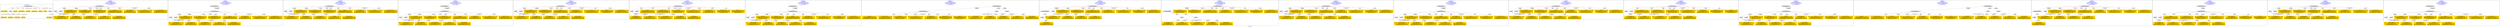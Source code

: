 digraph n0 {
fontcolor="blue"
remincross="true"
label="s02-dma.csv"
subgraph cluster_0 {
label="1-correct model"
n2[style="filled",color="white",fillcolor="lightgray",label="CulturalHeritageObject1"];
n3[shape="plaintext",style="filled",fillcolor="gold",label="Object Earliest Date"];
n4[style="filled",color="white",fillcolor="lightgray",label="Person1"];
n5[shape="plaintext",style="filled",fillcolor="gold",label="dimensions"];
n6[shape="plaintext",style="filled",fillcolor="gold",label="Object Facet Value 1"];
n7[shape="plaintext",style="filled",fillcolor="gold",label="Object Rights"];
n8[shape="plaintext",style="filled",fillcolor="gold",label="Object Link Source"];
n9[shape="plaintext",style="filled",fillcolor="gold",label="Object Title"];
n10[shape="plaintext",style="filled",fillcolor="gold",label="Object ID"];
n11[style="filled",color="white",fillcolor="lightgray",label="Concept1"];
n12[shape="plaintext",style="filled",fillcolor="gold",label="Artist Nationality"];
n13[shape="plaintext",style="filled",fillcolor="gold",label="Artist Birth Date"];
n14[shape="plaintext",style="filled",fillcolor="gold",label="Artist Death Date"];
n15[shape="plaintext",style="filled",fillcolor="gold",label="Artist Name"];
n16[shape="plaintext",style="filled",fillcolor="gold",label="Object Work Type"];
}
subgraph cluster_1 {
label="candidate 0\nlink coherence:1.0\nnode coherence:1.0\nconfidence:0.5492566872398326\nmapping score:0.6414188957466108\ncost:13.99977\n-precision:0.79-recall:0.79"
n18[style="filled",color="white",fillcolor="lightgray",label="CulturalHeritageObject1"];
n19[style="filled",color="white",fillcolor="lightgray",label="Person1"];
n20[style="filled",color="white",fillcolor="lightgray",label="Concept1"];
n21[shape="plaintext",style="filled",fillcolor="gold",label="Artist Nationality\n[Person,countryAssociatedWithThePerson,0.758]\n[Concept,prefLabel,0.107]\n[CulturalHeritageObject,provenance,0.084]\n[CulturalHeritageObject,title,0.052]"];
n22[shape="plaintext",style="filled",fillcolor="gold",label="Object Rights\n[CulturalHeritageObject,provenance,0.667]\n[WebResource,classLink,0.134]\n[CulturalHeritageObject,description,0.109]\n[Document,classLink,0.089]"];
n23[shape="plaintext",style="filled",fillcolor="gold",label="Object Title\n[CulturalHeritageObject,description,0.357]\n[CulturalHeritageObject,title,0.318]\n[Person,biographicalInformation,0.221]\n[Concept,prefLabel,0.104]"];
n24[shape="plaintext",style="filled",fillcolor="gold",label="Object Work Type\n[Concept,prefLabel,0.39]\n[Person,biographicalInformation,0.344]\n[CulturalHeritageObject,description,0.158]\n[CulturalHeritageObject,medium,0.108]"];
n25[shape="plaintext",style="filled",fillcolor="gold",label="Object Facet Value 1\n[CulturalHeritageObject,medium,0.82]\n[CulturalHeritageObject,description,0.067]\n[Person,biographicalInformation,0.057]\n[Concept,prefLabel,0.056]"];
n26[shape="plaintext",style="filled",fillcolor="gold",label="Artist Birth Date\n[Person,dateOfBirth,0.456]\n[Person,dateOfDeath,0.266]\n[CulturalHeritageObject,created,0.237]\n[Person,biographicalInformation,0.04]"];
n27[shape="plaintext",style="filled",fillcolor="gold",label="dimensions\n[CulturalHeritageObject,extent,0.859]\n[CulturalHeritageObject,provenance,0.068]\n[CulturalHeritageObject,description,0.045]\n[CulturalHeritageObject,accessionNumber,0.027]"];
n28[shape="plaintext",style="filled",fillcolor="gold",label="Object Earliest Date\n[Person,dateOfBirth,0.41]\n[Person,dateOfDeath,0.278]\n[CulturalHeritageObject,created,0.272]\n[Person,biographicalInformation,0.039]"];
n29[shape="plaintext",style="filled",fillcolor="gold",label="Artist Death Date\n[Person,dateOfDeath,0.403]\n[CulturalHeritageObject,created,0.328]\n[Person,dateOfBirth,0.223]\n[CulturalHeritageObject,provenance,0.047]"];
n30[shape="plaintext",style="filled",fillcolor="gold",label="Object ID\n[CulturalHeritageObject,accessionNumber,0.562]\n[WebResource,classLink,0.202]\n[CulturalHeritageObject,provenance,0.139]\n[Person,biographicalInformation,0.098]"];
n31[shape="plaintext",style="filled",fillcolor="gold",label="Object Link Source\n[CulturalHeritageObject,provenance,0.544]\n[WebResource,classLink,0.261]\n[CulturalHeritageObject,rightsHolder,0.132]\n[CulturalHeritageObject,description,0.064]"];
n32[shape="plaintext",style="filled",fillcolor="gold",label="Artist Name\n[Person,nameOfThePerson,0.503]\n[Document,classLink,0.212]\n[CulturalHeritageObject,provenance,0.17]\n[CulturalHeritageObject,description,0.115]"];
}
subgraph cluster_2 {
label="candidate 1\nlink coherence:1.0\nnode coherence:1.0\nconfidence:0.5492566872398326\nmapping score:0.6414188957466108\ncost:14.99961\n-precision:0.73-recall:0.79"
n34[style="filled",color="white",fillcolor="lightgray",label="CulturalHeritageObject1"];
n35[style="filled",color="white",fillcolor="lightgray",label="Person1"];
n36[style="filled",color="white",fillcolor="lightgray",label="Concept1"];
n37[style="filled",color="white",fillcolor="lightgray",label="EuropeanaAggregation1"];
n38[shape="plaintext",style="filled",fillcolor="gold",label="Artist Nationality\n[Person,countryAssociatedWithThePerson,0.758]\n[Concept,prefLabel,0.107]\n[CulturalHeritageObject,provenance,0.084]\n[CulturalHeritageObject,title,0.052]"];
n39[shape="plaintext",style="filled",fillcolor="gold",label="Object Rights\n[CulturalHeritageObject,provenance,0.667]\n[WebResource,classLink,0.134]\n[CulturalHeritageObject,description,0.109]\n[Document,classLink,0.089]"];
n40[shape="plaintext",style="filled",fillcolor="gold",label="Object Title\n[CulturalHeritageObject,description,0.357]\n[CulturalHeritageObject,title,0.318]\n[Person,biographicalInformation,0.221]\n[Concept,prefLabel,0.104]"];
n41[shape="plaintext",style="filled",fillcolor="gold",label="Object Work Type\n[Concept,prefLabel,0.39]\n[Person,biographicalInformation,0.344]\n[CulturalHeritageObject,description,0.158]\n[CulturalHeritageObject,medium,0.108]"];
n42[shape="plaintext",style="filled",fillcolor="gold",label="Object Facet Value 1\n[CulturalHeritageObject,medium,0.82]\n[CulturalHeritageObject,description,0.067]\n[Person,biographicalInformation,0.057]\n[Concept,prefLabel,0.056]"];
n43[shape="plaintext",style="filled",fillcolor="gold",label="Artist Birth Date\n[Person,dateOfBirth,0.456]\n[Person,dateOfDeath,0.266]\n[CulturalHeritageObject,created,0.237]\n[Person,biographicalInformation,0.04]"];
n44[shape="plaintext",style="filled",fillcolor="gold",label="dimensions\n[CulturalHeritageObject,extent,0.859]\n[CulturalHeritageObject,provenance,0.068]\n[CulturalHeritageObject,description,0.045]\n[CulturalHeritageObject,accessionNumber,0.027]"];
n45[shape="plaintext",style="filled",fillcolor="gold",label="Object Earliest Date\n[Person,dateOfBirth,0.41]\n[Person,dateOfDeath,0.278]\n[CulturalHeritageObject,created,0.272]\n[Person,biographicalInformation,0.039]"];
n46[shape="plaintext",style="filled",fillcolor="gold",label="Artist Death Date\n[Person,dateOfDeath,0.403]\n[CulturalHeritageObject,created,0.328]\n[Person,dateOfBirth,0.223]\n[CulturalHeritageObject,provenance,0.047]"];
n47[shape="plaintext",style="filled",fillcolor="gold",label="Object ID\n[CulturalHeritageObject,accessionNumber,0.562]\n[WebResource,classLink,0.202]\n[CulturalHeritageObject,provenance,0.139]\n[Person,biographicalInformation,0.098]"];
n48[shape="plaintext",style="filled",fillcolor="gold",label="Object Link Source\n[CulturalHeritageObject,provenance,0.544]\n[WebResource,classLink,0.261]\n[CulturalHeritageObject,rightsHolder,0.132]\n[CulturalHeritageObject,description,0.064]"];
n49[shape="plaintext",style="filled",fillcolor="gold",label="Artist Name\n[Person,nameOfThePerson,0.503]\n[Document,classLink,0.212]\n[CulturalHeritageObject,provenance,0.17]\n[CulturalHeritageObject,description,0.115]"];
}
subgraph cluster_3 {
label="candidate 10\nlink coherence:1.0\nnode coherence:1.0\nconfidence:0.5424834151174412\nmapping score:0.6391611383724803\ncost:13.99977\n-precision:0.64-recall:0.64"
n51[style="filled",color="white",fillcolor="lightgray",label="CulturalHeritageObject1"];
n52[style="filled",color="white",fillcolor="lightgray",label="Person1"];
n53[style="filled",color="white",fillcolor="lightgray",label="Concept1"];
n54[shape="plaintext",style="filled",fillcolor="gold",label="Artist Nationality\n[Person,countryAssociatedWithThePerson,0.758]\n[Concept,prefLabel,0.107]\n[CulturalHeritageObject,provenance,0.084]\n[CulturalHeritageObject,title,0.052]"];
n55[shape="plaintext",style="filled",fillcolor="gold",label="Object Rights\n[CulturalHeritageObject,provenance,0.667]\n[WebResource,classLink,0.134]\n[CulturalHeritageObject,description,0.109]\n[Document,classLink,0.089]"];
n56[shape="plaintext",style="filled",fillcolor="gold",label="Object Title\n[CulturalHeritageObject,description,0.357]\n[CulturalHeritageObject,title,0.318]\n[Person,biographicalInformation,0.221]\n[Concept,prefLabel,0.104]"];
n57[shape="plaintext",style="filled",fillcolor="gold",label="Object Work Type\n[Concept,prefLabel,0.39]\n[Person,biographicalInformation,0.344]\n[CulturalHeritageObject,description,0.158]\n[CulturalHeritageObject,medium,0.108]"];
n58[shape="plaintext",style="filled",fillcolor="gold",label="Object Earliest Date\n[Person,dateOfBirth,0.41]\n[Person,dateOfDeath,0.278]\n[CulturalHeritageObject,created,0.272]\n[Person,biographicalInformation,0.039]"];
n59[shape="plaintext",style="filled",fillcolor="gold",label="Object Facet Value 1\n[CulturalHeritageObject,medium,0.82]\n[CulturalHeritageObject,description,0.067]\n[Person,biographicalInformation,0.057]\n[Concept,prefLabel,0.056]"];
n60[shape="plaintext",style="filled",fillcolor="gold",label="dimensions\n[CulturalHeritageObject,extent,0.859]\n[CulturalHeritageObject,provenance,0.068]\n[CulturalHeritageObject,description,0.045]\n[CulturalHeritageObject,accessionNumber,0.027]"];
n61[shape="plaintext",style="filled",fillcolor="gold",label="Artist Birth Date\n[Person,dateOfBirth,0.456]\n[Person,dateOfDeath,0.266]\n[CulturalHeritageObject,created,0.237]\n[Person,biographicalInformation,0.04]"];
n62[shape="plaintext",style="filled",fillcolor="gold",label="Artist Death Date\n[Person,dateOfDeath,0.403]\n[CulturalHeritageObject,created,0.328]\n[Person,dateOfBirth,0.223]\n[CulturalHeritageObject,provenance,0.047]"];
n63[shape="plaintext",style="filled",fillcolor="gold",label="Object ID\n[CulturalHeritageObject,accessionNumber,0.562]\n[WebResource,classLink,0.202]\n[CulturalHeritageObject,provenance,0.139]\n[Person,biographicalInformation,0.098]"];
n64[shape="plaintext",style="filled",fillcolor="gold",label="Object Link Source\n[CulturalHeritageObject,provenance,0.544]\n[WebResource,classLink,0.261]\n[CulturalHeritageObject,rightsHolder,0.132]\n[CulturalHeritageObject,description,0.064]"];
n65[shape="plaintext",style="filled",fillcolor="gold",label="Artist Name\n[Person,nameOfThePerson,0.503]\n[Document,classLink,0.212]\n[CulturalHeritageObject,provenance,0.17]\n[CulturalHeritageObject,description,0.115]"];
}
subgraph cluster_4 {
label="candidate 11\nlink coherence:1.0\nnode coherence:1.0\nconfidence:0.5424834151174412\nmapping score:0.6391611383724803\ncost:14.99961\n-precision:0.6-recall:0.64"
n67[style="filled",color="white",fillcolor="lightgray",label="CulturalHeritageObject1"];
n68[style="filled",color="white",fillcolor="lightgray",label="Person1"];
n69[style="filled",color="white",fillcolor="lightgray",label="Concept1"];
n70[style="filled",color="white",fillcolor="lightgray",label="EuropeanaAggregation1"];
n71[shape="plaintext",style="filled",fillcolor="gold",label="Artist Nationality\n[Person,countryAssociatedWithThePerson,0.758]\n[Concept,prefLabel,0.107]\n[CulturalHeritageObject,provenance,0.084]\n[CulturalHeritageObject,title,0.052]"];
n72[shape="plaintext",style="filled",fillcolor="gold",label="Object Rights\n[CulturalHeritageObject,provenance,0.667]\n[WebResource,classLink,0.134]\n[CulturalHeritageObject,description,0.109]\n[Document,classLink,0.089]"];
n73[shape="plaintext",style="filled",fillcolor="gold",label="Object Title\n[CulturalHeritageObject,description,0.357]\n[CulturalHeritageObject,title,0.318]\n[Person,biographicalInformation,0.221]\n[Concept,prefLabel,0.104]"];
n74[shape="plaintext",style="filled",fillcolor="gold",label="Object Work Type\n[Concept,prefLabel,0.39]\n[Person,biographicalInformation,0.344]\n[CulturalHeritageObject,description,0.158]\n[CulturalHeritageObject,medium,0.108]"];
n75[shape="plaintext",style="filled",fillcolor="gold",label="Object Earliest Date\n[Person,dateOfBirth,0.41]\n[Person,dateOfDeath,0.278]\n[CulturalHeritageObject,created,0.272]\n[Person,biographicalInformation,0.039]"];
n76[shape="plaintext",style="filled",fillcolor="gold",label="Object Facet Value 1\n[CulturalHeritageObject,medium,0.82]\n[CulturalHeritageObject,description,0.067]\n[Person,biographicalInformation,0.057]\n[Concept,prefLabel,0.056]"];
n77[shape="plaintext",style="filled",fillcolor="gold",label="dimensions\n[CulturalHeritageObject,extent,0.859]\n[CulturalHeritageObject,provenance,0.068]\n[CulturalHeritageObject,description,0.045]\n[CulturalHeritageObject,accessionNumber,0.027]"];
n78[shape="plaintext",style="filled",fillcolor="gold",label="Artist Birth Date\n[Person,dateOfBirth,0.456]\n[Person,dateOfDeath,0.266]\n[CulturalHeritageObject,created,0.237]\n[Person,biographicalInformation,0.04]"];
n79[shape="plaintext",style="filled",fillcolor="gold",label="Artist Death Date\n[Person,dateOfDeath,0.403]\n[CulturalHeritageObject,created,0.328]\n[Person,dateOfBirth,0.223]\n[CulturalHeritageObject,provenance,0.047]"];
n80[shape="plaintext",style="filled",fillcolor="gold",label="Object ID\n[CulturalHeritageObject,accessionNumber,0.562]\n[WebResource,classLink,0.202]\n[CulturalHeritageObject,provenance,0.139]\n[Person,biographicalInformation,0.098]"];
n81[shape="plaintext",style="filled",fillcolor="gold",label="Object Link Source\n[CulturalHeritageObject,provenance,0.544]\n[WebResource,classLink,0.261]\n[CulturalHeritageObject,rightsHolder,0.132]\n[CulturalHeritageObject,description,0.064]"];
n82[shape="plaintext",style="filled",fillcolor="gold",label="Artist Name\n[Person,nameOfThePerson,0.503]\n[Document,classLink,0.212]\n[CulturalHeritageObject,provenance,0.17]\n[CulturalHeritageObject,description,0.115]"];
}
subgraph cluster_5 {
label="candidate 12\nlink coherence:1.0\nnode coherence:1.0\nconfidence:0.5401870706505928\nmapping score:0.6383956902168643\ncost:13.99977\n-precision:0.79-recall:0.79"
n84[style="filled",color="white",fillcolor="lightgray",label="CulturalHeritageObject1"];
n85[style="filled",color="white",fillcolor="lightgray",label="Person1"];
n86[style="filled",color="white",fillcolor="lightgray",label="Concept1"];
n87[shape="plaintext",style="filled",fillcolor="gold",label="Artist Nationality\n[Person,countryAssociatedWithThePerson,0.758]\n[Concept,prefLabel,0.107]\n[CulturalHeritageObject,provenance,0.084]\n[CulturalHeritageObject,title,0.052]"];
n88[shape="plaintext",style="filled",fillcolor="gold",label="Object Rights\n[CulturalHeritageObject,provenance,0.667]\n[WebResource,classLink,0.134]\n[CulturalHeritageObject,description,0.109]\n[Document,classLink,0.089]"];
n89[shape="plaintext",style="filled",fillcolor="gold",label="Object Work Type\n[Concept,prefLabel,0.39]\n[Person,biographicalInformation,0.344]\n[CulturalHeritageObject,description,0.158]\n[CulturalHeritageObject,medium,0.108]"];
n90[shape="plaintext",style="filled",fillcolor="gold",label="Object Facet Value 1\n[CulturalHeritageObject,medium,0.82]\n[CulturalHeritageObject,description,0.067]\n[Person,biographicalInformation,0.057]\n[Concept,prefLabel,0.056]"];
n91[shape="plaintext",style="filled",fillcolor="gold",label="Artist Birth Date\n[Person,dateOfBirth,0.456]\n[Person,dateOfDeath,0.266]\n[CulturalHeritageObject,created,0.237]\n[Person,biographicalInformation,0.04]"];
n92[shape="plaintext",style="filled",fillcolor="gold",label="dimensions\n[CulturalHeritageObject,extent,0.859]\n[CulturalHeritageObject,provenance,0.068]\n[CulturalHeritageObject,description,0.045]\n[CulturalHeritageObject,accessionNumber,0.027]"];
n93[shape="plaintext",style="filled",fillcolor="gold",label="Artist Death Date\n[Person,dateOfDeath,0.403]\n[CulturalHeritageObject,created,0.328]\n[Person,dateOfBirth,0.223]\n[CulturalHeritageObject,provenance,0.047]"];
n94[shape="plaintext",style="filled",fillcolor="gold",label="Object Earliest Date\n[Person,dateOfBirth,0.41]\n[Person,dateOfDeath,0.278]\n[CulturalHeritageObject,created,0.272]\n[Person,biographicalInformation,0.039]"];
n95[shape="plaintext",style="filled",fillcolor="gold",label="Object ID\n[CulturalHeritageObject,accessionNumber,0.562]\n[WebResource,classLink,0.202]\n[CulturalHeritageObject,provenance,0.139]\n[Person,biographicalInformation,0.098]"];
n96[shape="plaintext",style="filled",fillcolor="gold",label="Object Title\n[CulturalHeritageObject,description,0.357]\n[CulturalHeritageObject,title,0.318]\n[Person,biographicalInformation,0.221]\n[Concept,prefLabel,0.104]"];
n97[shape="plaintext",style="filled",fillcolor="gold",label="Object Link Source\n[CulturalHeritageObject,provenance,0.544]\n[WebResource,classLink,0.261]\n[CulturalHeritageObject,rightsHolder,0.132]\n[CulturalHeritageObject,description,0.064]"];
n98[shape="plaintext",style="filled",fillcolor="gold",label="Artist Name\n[Person,nameOfThePerson,0.503]\n[Document,classLink,0.212]\n[CulturalHeritageObject,provenance,0.17]\n[CulturalHeritageObject,description,0.115]"];
}
subgraph cluster_6 {
label="candidate 13\nlink coherence:1.0\nnode coherence:1.0\nconfidence:0.5401870706505928\nmapping score:0.6383956902168643\ncost:14.0\n-precision:0.79-recall:0.79"
n100[style="filled",color="white",fillcolor="lightgray",label="CulturalHeritageObject2"];
n101[style="filled",color="white",fillcolor="lightgray",label="Person2"];
n102[style="filled",color="white",fillcolor="lightgray",label="Concept2"];
n103[shape="plaintext",style="filled",fillcolor="gold",label="dimensions\n[CulturalHeritageObject,extent,0.859]\n[CulturalHeritageObject,provenance,0.068]\n[CulturalHeritageObject,description,0.045]\n[CulturalHeritageObject,accessionNumber,0.027]"];
n104[shape="plaintext",style="filled",fillcolor="gold",label="Object Link Source\n[CulturalHeritageObject,provenance,0.544]\n[WebResource,classLink,0.261]\n[CulturalHeritageObject,rightsHolder,0.132]\n[CulturalHeritageObject,description,0.064]"];
n105[shape="plaintext",style="filled",fillcolor="gold",label="Object Rights\n[CulturalHeritageObject,provenance,0.667]\n[WebResource,classLink,0.134]\n[CulturalHeritageObject,description,0.109]\n[Document,classLink,0.089]"];
n106[shape="plaintext",style="filled",fillcolor="gold",label="Artist Birth Date\n[Person,dateOfBirth,0.456]\n[Person,dateOfDeath,0.266]\n[CulturalHeritageObject,created,0.237]\n[Person,biographicalInformation,0.04]"];
n107[shape="plaintext",style="filled",fillcolor="gold",label="Object ID\n[CulturalHeritageObject,accessionNumber,0.562]\n[WebResource,classLink,0.202]\n[CulturalHeritageObject,provenance,0.139]\n[Person,biographicalInformation,0.098]"];
n108[shape="plaintext",style="filled",fillcolor="gold",label="Object Work Type\n[Concept,prefLabel,0.39]\n[Person,biographicalInformation,0.344]\n[CulturalHeritageObject,description,0.158]\n[CulturalHeritageObject,medium,0.108]"];
n109[shape="plaintext",style="filled",fillcolor="gold",label="Artist Death Date\n[Person,dateOfDeath,0.403]\n[CulturalHeritageObject,created,0.328]\n[Person,dateOfBirth,0.223]\n[CulturalHeritageObject,provenance,0.047]"];
n110[shape="plaintext",style="filled",fillcolor="gold",label="Object Facet Value 1\n[CulturalHeritageObject,medium,0.82]\n[CulturalHeritageObject,description,0.067]\n[Person,biographicalInformation,0.057]\n[Concept,prefLabel,0.056]"];
n111[shape="plaintext",style="filled",fillcolor="gold",label="Object Title\n[CulturalHeritageObject,description,0.357]\n[CulturalHeritageObject,title,0.318]\n[Person,biographicalInformation,0.221]\n[Concept,prefLabel,0.104]"];
n112[shape="plaintext",style="filled",fillcolor="gold",label="Artist Name\n[Person,nameOfThePerson,0.503]\n[Document,classLink,0.212]\n[CulturalHeritageObject,provenance,0.17]\n[CulturalHeritageObject,description,0.115]"];
n113[shape="plaintext",style="filled",fillcolor="gold",label="Artist Nationality\n[Person,countryAssociatedWithThePerson,0.758]\n[Concept,prefLabel,0.107]\n[CulturalHeritageObject,provenance,0.084]\n[CulturalHeritageObject,title,0.052]"];
n114[shape="plaintext",style="filled",fillcolor="gold",label="Object Earliest Date\n[Person,dateOfBirth,0.41]\n[Person,dateOfDeath,0.278]\n[CulturalHeritageObject,created,0.272]\n[Person,biographicalInformation,0.039]"];
}
subgraph cluster_7 {
label="candidate 14\nlink coherence:1.0\nnode coherence:1.0\nconfidence:0.5401870706505928\nmapping score:0.6383956902168643\ncost:14.99961\n-precision:0.73-recall:0.79"
n116[style="filled",color="white",fillcolor="lightgray",label="CulturalHeritageObject1"];
n117[style="filled",color="white",fillcolor="lightgray",label="Person1"];
n118[style="filled",color="white",fillcolor="lightgray",label="Concept1"];
n119[style="filled",color="white",fillcolor="lightgray",label="EuropeanaAggregation1"];
n120[shape="plaintext",style="filled",fillcolor="gold",label="Artist Nationality\n[Person,countryAssociatedWithThePerson,0.758]\n[Concept,prefLabel,0.107]\n[CulturalHeritageObject,provenance,0.084]\n[CulturalHeritageObject,title,0.052]"];
n121[shape="plaintext",style="filled",fillcolor="gold",label="Object Rights\n[CulturalHeritageObject,provenance,0.667]\n[WebResource,classLink,0.134]\n[CulturalHeritageObject,description,0.109]\n[Document,classLink,0.089]"];
n122[shape="plaintext",style="filled",fillcolor="gold",label="Object Work Type\n[Concept,prefLabel,0.39]\n[Person,biographicalInformation,0.344]\n[CulturalHeritageObject,description,0.158]\n[CulturalHeritageObject,medium,0.108]"];
n123[shape="plaintext",style="filled",fillcolor="gold",label="Object Facet Value 1\n[CulturalHeritageObject,medium,0.82]\n[CulturalHeritageObject,description,0.067]\n[Person,biographicalInformation,0.057]\n[Concept,prefLabel,0.056]"];
n124[shape="plaintext",style="filled",fillcolor="gold",label="Artist Birth Date\n[Person,dateOfBirth,0.456]\n[Person,dateOfDeath,0.266]\n[CulturalHeritageObject,created,0.237]\n[Person,biographicalInformation,0.04]"];
n125[shape="plaintext",style="filled",fillcolor="gold",label="dimensions\n[CulturalHeritageObject,extent,0.859]\n[CulturalHeritageObject,provenance,0.068]\n[CulturalHeritageObject,description,0.045]\n[CulturalHeritageObject,accessionNumber,0.027]"];
n126[shape="plaintext",style="filled",fillcolor="gold",label="Artist Death Date\n[Person,dateOfDeath,0.403]\n[CulturalHeritageObject,created,0.328]\n[Person,dateOfBirth,0.223]\n[CulturalHeritageObject,provenance,0.047]"];
n127[shape="plaintext",style="filled",fillcolor="gold",label="Object Earliest Date\n[Person,dateOfBirth,0.41]\n[Person,dateOfDeath,0.278]\n[CulturalHeritageObject,created,0.272]\n[Person,biographicalInformation,0.039]"];
n128[shape="plaintext",style="filled",fillcolor="gold",label="Object ID\n[CulturalHeritageObject,accessionNumber,0.562]\n[WebResource,classLink,0.202]\n[CulturalHeritageObject,provenance,0.139]\n[Person,biographicalInformation,0.098]"];
n129[shape="plaintext",style="filled",fillcolor="gold",label="Object Title\n[CulturalHeritageObject,description,0.357]\n[CulturalHeritageObject,title,0.318]\n[Person,biographicalInformation,0.221]\n[Concept,prefLabel,0.104]"];
n130[shape="plaintext",style="filled",fillcolor="gold",label="Object Link Source\n[CulturalHeritageObject,provenance,0.544]\n[WebResource,classLink,0.261]\n[CulturalHeritageObject,rightsHolder,0.132]\n[CulturalHeritageObject,description,0.064]"];
n131[shape="plaintext",style="filled",fillcolor="gold",label="Artist Name\n[Person,nameOfThePerson,0.503]\n[Document,classLink,0.212]\n[CulturalHeritageObject,provenance,0.17]\n[CulturalHeritageObject,description,0.115]"];
}
subgraph cluster_8 {
label="candidate 15\nlink coherence:1.0\nnode coherence:1.0\nconfidence:0.5401870706505928\nmapping score:0.6383956902168643\ncost:14.99974\n-precision:0.6-recall:0.64"
n133[style="filled",color="white",fillcolor="lightgray",label="CulturalHeritageObject1"];
n134[style="filled",color="white",fillcolor="lightgray",label="CulturalHeritageObject2"];
n135[style="filled",color="white",fillcolor="lightgray",label="Person1"];
n136[style="filled",color="white",fillcolor="lightgray",label="Concept1"];
n137[shape="plaintext",style="filled",fillcolor="gold",label="Artist Nationality\n[Person,countryAssociatedWithThePerson,0.758]\n[Concept,prefLabel,0.107]\n[CulturalHeritageObject,provenance,0.084]\n[CulturalHeritageObject,title,0.052]"];
n138[shape="plaintext",style="filled",fillcolor="gold",label="dimensions\n[CulturalHeritageObject,extent,0.859]\n[CulturalHeritageObject,provenance,0.068]\n[CulturalHeritageObject,description,0.045]\n[CulturalHeritageObject,accessionNumber,0.027]"];
n139[shape="plaintext",style="filled",fillcolor="gold",label="Object Link Source\n[CulturalHeritageObject,provenance,0.544]\n[WebResource,classLink,0.261]\n[CulturalHeritageObject,rightsHolder,0.132]\n[CulturalHeritageObject,description,0.064]"];
n140[shape="plaintext",style="filled",fillcolor="gold",label="Object Rights\n[CulturalHeritageObject,provenance,0.667]\n[WebResource,classLink,0.134]\n[CulturalHeritageObject,description,0.109]\n[Document,classLink,0.089]"];
n141[shape="plaintext",style="filled",fillcolor="gold",label="Object Work Type\n[Concept,prefLabel,0.39]\n[Person,biographicalInformation,0.344]\n[CulturalHeritageObject,description,0.158]\n[CulturalHeritageObject,medium,0.108]"];
n142[shape="plaintext",style="filled",fillcolor="gold",label="Object ID\n[CulturalHeritageObject,accessionNumber,0.562]\n[WebResource,classLink,0.202]\n[CulturalHeritageObject,provenance,0.139]\n[Person,biographicalInformation,0.098]"];
n143[shape="plaintext",style="filled",fillcolor="gold",label="Artist Birth Date\n[Person,dateOfBirth,0.456]\n[Person,dateOfDeath,0.266]\n[CulturalHeritageObject,created,0.237]\n[Person,biographicalInformation,0.04]"];
n144[shape="plaintext",style="filled",fillcolor="gold",label="Artist Death Date\n[Person,dateOfDeath,0.403]\n[CulturalHeritageObject,created,0.328]\n[Person,dateOfBirth,0.223]\n[CulturalHeritageObject,provenance,0.047]"];
n145[shape="plaintext",style="filled",fillcolor="gold",label="Object Facet Value 1\n[CulturalHeritageObject,medium,0.82]\n[CulturalHeritageObject,description,0.067]\n[Person,biographicalInformation,0.057]\n[Concept,prefLabel,0.056]"];
n146[shape="plaintext",style="filled",fillcolor="gold",label="Object Earliest Date\n[Person,dateOfBirth,0.41]\n[Person,dateOfDeath,0.278]\n[CulturalHeritageObject,created,0.272]\n[Person,biographicalInformation,0.039]"];
n147[shape="plaintext",style="filled",fillcolor="gold",label="Object Title\n[CulturalHeritageObject,description,0.357]\n[CulturalHeritageObject,title,0.318]\n[Person,biographicalInformation,0.221]\n[Concept,prefLabel,0.104]"];
n148[shape="plaintext",style="filled",fillcolor="gold",label="Artist Name\n[Person,nameOfThePerson,0.503]\n[Document,classLink,0.212]\n[CulturalHeritageObject,provenance,0.17]\n[CulturalHeritageObject,description,0.115]"];
}
subgraph cluster_9 {
label="candidate 16\nlink coherence:1.0\nnode coherence:1.0\nconfidence:0.5401870706505928\nmapping score:0.6383956902168643\ncost:14.99978\n-precision:0.67-recall:0.71"
n150[style="filled",color="white",fillcolor="lightgray",label="CulturalHeritageObject1"];
n151[style="filled",color="white",fillcolor="lightgray",label="CulturalHeritageObject2"];
n152[style="filled",color="white",fillcolor="lightgray",label="Person1"];
n153[style="filled",color="white",fillcolor="lightgray",label="Concept2"];
n154[shape="plaintext",style="filled",fillcolor="gold",label="Artist Nationality\n[Person,countryAssociatedWithThePerson,0.758]\n[Concept,prefLabel,0.107]\n[CulturalHeritageObject,provenance,0.084]\n[CulturalHeritageObject,title,0.052]"];
n155[shape="plaintext",style="filled",fillcolor="gold",label="Object Rights\n[CulturalHeritageObject,provenance,0.667]\n[WebResource,classLink,0.134]\n[CulturalHeritageObject,description,0.109]\n[Document,classLink,0.089]"];
n156[shape="plaintext",style="filled",fillcolor="gold",label="Object Facet Value 1\n[CulturalHeritageObject,medium,0.82]\n[CulturalHeritageObject,description,0.067]\n[Person,biographicalInformation,0.057]\n[Concept,prefLabel,0.056]"];
n157[shape="plaintext",style="filled",fillcolor="gold",label="Artist Birth Date\n[Person,dateOfBirth,0.456]\n[Person,dateOfDeath,0.266]\n[CulturalHeritageObject,created,0.237]\n[Person,biographicalInformation,0.04]"];
n158[shape="plaintext",style="filled",fillcolor="gold",label="dimensions\n[CulturalHeritageObject,extent,0.859]\n[CulturalHeritageObject,provenance,0.068]\n[CulturalHeritageObject,description,0.045]\n[CulturalHeritageObject,accessionNumber,0.027]"];
n159[shape="plaintext",style="filled",fillcolor="gold",label="Object Work Type\n[Concept,prefLabel,0.39]\n[Person,biographicalInformation,0.344]\n[CulturalHeritageObject,description,0.158]\n[CulturalHeritageObject,medium,0.108]"];
n160[shape="plaintext",style="filled",fillcolor="gold",label="Artist Death Date\n[Person,dateOfDeath,0.403]\n[CulturalHeritageObject,created,0.328]\n[Person,dateOfBirth,0.223]\n[CulturalHeritageObject,provenance,0.047]"];
n161[shape="plaintext",style="filled",fillcolor="gold",label="Object Earliest Date\n[Person,dateOfBirth,0.41]\n[Person,dateOfDeath,0.278]\n[CulturalHeritageObject,created,0.272]\n[Person,biographicalInformation,0.039]"];
n162[shape="plaintext",style="filled",fillcolor="gold",label="Object ID\n[CulturalHeritageObject,accessionNumber,0.562]\n[WebResource,classLink,0.202]\n[CulturalHeritageObject,provenance,0.139]\n[Person,biographicalInformation,0.098]"];
n163[shape="plaintext",style="filled",fillcolor="gold",label="Object Title\n[CulturalHeritageObject,description,0.357]\n[CulturalHeritageObject,title,0.318]\n[Person,biographicalInformation,0.221]\n[Concept,prefLabel,0.104]"];
n164[shape="plaintext",style="filled",fillcolor="gold",label="Object Link Source\n[CulturalHeritageObject,provenance,0.544]\n[WebResource,classLink,0.261]\n[CulturalHeritageObject,rightsHolder,0.132]\n[CulturalHeritageObject,description,0.064]"];
n165[shape="plaintext",style="filled",fillcolor="gold",label="Artist Name\n[Person,nameOfThePerson,0.503]\n[Document,classLink,0.212]\n[CulturalHeritageObject,provenance,0.17]\n[CulturalHeritageObject,description,0.115]"];
}
subgraph cluster_10 {
label="candidate 17\nlink coherence:1.0\nnode coherence:1.0\nconfidence:0.5401870706505928\nmapping score:0.6383956902168643\ncost:14.99997\n-precision:0.6-recall:0.64"
n167[style="filled",color="white",fillcolor="lightgray",label="CulturalHeritageObject1"];
n168[style="filled",color="white",fillcolor="lightgray",label="CulturalHeritageObject2"];
n169[style="filled",color="white",fillcolor="lightgray",label="Person2"];
n170[style="filled",color="white",fillcolor="lightgray",label="Concept2"];
n171[shape="plaintext",style="filled",fillcolor="gold",label="Object Rights\n[CulturalHeritageObject,provenance,0.667]\n[WebResource,classLink,0.134]\n[CulturalHeritageObject,description,0.109]\n[Document,classLink,0.089]"];
n172[shape="plaintext",style="filled",fillcolor="gold",label="Artist Birth Date\n[Person,dateOfBirth,0.456]\n[Person,dateOfDeath,0.266]\n[CulturalHeritageObject,created,0.237]\n[Person,biographicalInformation,0.04]"];
n173[shape="plaintext",style="filled",fillcolor="gold",label="Object Facet Value 1\n[CulturalHeritageObject,medium,0.82]\n[CulturalHeritageObject,description,0.067]\n[Person,biographicalInformation,0.057]\n[Concept,prefLabel,0.056]"];
n174[shape="plaintext",style="filled",fillcolor="gold",label="dimensions\n[CulturalHeritageObject,extent,0.859]\n[CulturalHeritageObject,provenance,0.068]\n[CulturalHeritageObject,description,0.045]\n[CulturalHeritageObject,accessionNumber,0.027]"];
n175[shape="plaintext",style="filled",fillcolor="gold",label="Object Work Type\n[Concept,prefLabel,0.39]\n[Person,biographicalInformation,0.344]\n[CulturalHeritageObject,description,0.158]\n[CulturalHeritageObject,medium,0.108]"];
n176[shape="plaintext",style="filled",fillcolor="gold",label="Artist Death Date\n[Person,dateOfDeath,0.403]\n[CulturalHeritageObject,created,0.328]\n[Person,dateOfBirth,0.223]\n[CulturalHeritageObject,provenance,0.047]"];
n177[shape="plaintext",style="filled",fillcolor="gold",label="Object ID\n[CulturalHeritageObject,accessionNumber,0.562]\n[WebResource,classLink,0.202]\n[CulturalHeritageObject,provenance,0.139]\n[Person,biographicalInformation,0.098]"];
n178[shape="plaintext",style="filled",fillcolor="gold",label="Artist Name\n[Person,nameOfThePerson,0.503]\n[Document,classLink,0.212]\n[CulturalHeritageObject,provenance,0.17]\n[CulturalHeritageObject,description,0.115]"];
n179[shape="plaintext",style="filled",fillcolor="gold",label="Artist Nationality\n[Person,countryAssociatedWithThePerson,0.758]\n[Concept,prefLabel,0.107]\n[CulturalHeritageObject,provenance,0.084]\n[CulturalHeritageObject,title,0.052]"];
n180[shape="plaintext",style="filled",fillcolor="gold",label="Object Title\n[CulturalHeritageObject,description,0.357]\n[CulturalHeritageObject,title,0.318]\n[Person,biographicalInformation,0.221]\n[Concept,prefLabel,0.104]"];
n181[shape="plaintext",style="filled",fillcolor="gold",label="Object Earliest Date\n[Person,dateOfBirth,0.41]\n[Person,dateOfDeath,0.278]\n[CulturalHeritageObject,created,0.272]\n[Person,biographicalInformation,0.039]"];
n182[shape="plaintext",style="filled",fillcolor="gold",label="Object Link Source\n[CulturalHeritageObject,provenance,0.544]\n[WebResource,classLink,0.261]\n[CulturalHeritageObject,rightsHolder,0.132]\n[CulturalHeritageObject,description,0.064]"];
}
subgraph cluster_11 {
label="candidate 18\nlink coherence:1.0\nnode coherence:1.0\nconfidence:0.539215484886026\nmapping score:0.638071828295342\ncost:13.99977\n-precision:0.79-recall:0.79"
n184[style="filled",color="white",fillcolor="lightgray",label="CulturalHeritageObject1"];
n185[style="filled",color="white",fillcolor="lightgray",label="Person1"];
n186[style="filled",color="white",fillcolor="lightgray",label="Concept1"];
n187[shape="plaintext",style="filled",fillcolor="gold",label="Artist Nationality\n[Person,countryAssociatedWithThePerson,0.758]\n[Concept,prefLabel,0.107]\n[CulturalHeritageObject,provenance,0.084]\n[CulturalHeritageObject,title,0.052]"];
n188[shape="plaintext",style="filled",fillcolor="gold",label="Object Rights\n[CulturalHeritageObject,provenance,0.667]\n[WebResource,classLink,0.134]\n[CulturalHeritageObject,description,0.109]\n[Document,classLink,0.089]"];
n189[shape="plaintext",style="filled",fillcolor="gold",label="Object Work Type\n[Concept,prefLabel,0.39]\n[Person,biographicalInformation,0.344]\n[CulturalHeritageObject,description,0.158]\n[CulturalHeritageObject,medium,0.108]"];
n190[shape="plaintext",style="filled",fillcolor="gold",label="Object Earliest Date\n[Person,dateOfBirth,0.41]\n[Person,dateOfDeath,0.278]\n[CulturalHeritageObject,created,0.272]\n[Person,biographicalInformation,0.039]"];
n191[shape="plaintext",style="filled",fillcolor="gold",label="Object Facet Value 1\n[CulturalHeritageObject,medium,0.82]\n[CulturalHeritageObject,description,0.067]\n[Person,biographicalInformation,0.057]\n[Concept,prefLabel,0.056]"];
n192[shape="plaintext",style="filled",fillcolor="gold",label="dimensions\n[CulturalHeritageObject,extent,0.859]\n[CulturalHeritageObject,provenance,0.068]\n[CulturalHeritageObject,description,0.045]\n[CulturalHeritageObject,accessionNumber,0.027]"];
n193[shape="plaintext",style="filled",fillcolor="gold",label="Artist Birth Date\n[Person,dateOfBirth,0.456]\n[Person,dateOfDeath,0.266]\n[CulturalHeritageObject,created,0.237]\n[Person,biographicalInformation,0.04]"];
n194[shape="plaintext",style="filled",fillcolor="gold",label="Artist Death Date\n[Person,dateOfDeath,0.403]\n[CulturalHeritageObject,created,0.328]\n[Person,dateOfBirth,0.223]\n[CulturalHeritageObject,provenance,0.047]"];
n195[shape="plaintext",style="filled",fillcolor="gold",label="Object ID\n[CulturalHeritageObject,accessionNumber,0.562]\n[WebResource,classLink,0.202]\n[CulturalHeritageObject,provenance,0.139]\n[Person,biographicalInformation,0.098]"];
n196[shape="plaintext",style="filled",fillcolor="gold",label="Object Title\n[CulturalHeritageObject,description,0.357]\n[CulturalHeritageObject,title,0.318]\n[Person,biographicalInformation,0.221]\n[Concept,prefLabel,0.104]"];
n197[shape="plaintext",style="filled",fillcolor="gold",label="Object Link Source\n[CulturalHeritageObject,provenance,0.544]\n[WebResource,classLink,0.261]\n[CulturalHeritageObject,rightsHolder,0.132]\n[CulturalHeritageObject,description,0.064]"];
n198[shape="plaintext",style="filled",fillcolor="gold",label="Artist Name\n[Person,nameOfThePerson,0.503]\n[Document,classLink,0.212]\n[CulturalHeritageObject,provenance,0.17]\n[CulturalHeritageObject,description,0.115]"];
}
subgraph cluster_12 {
label="candidate 19\nlink coherence:1.0\nnode coherence:1.0\nconfidence:0.539215484886026\nmapping score:0.638071828295342\ncost:14.99961\n-precision:0.73-recall:0.79"
n200[style="filled",color="white",fillcolor="lightgray",label="CulturalHeritageObject1"];
n201[style="filled",color="white",fillcolor="lightgray",label="Person1"];
n202[style="filled",color="white",fillcolor="lightgray",label="Concept1"];
n203[style="filled",color="white",fillcolor="lightgray",label="EuropeanaAggregation1"];
n204[shape="plaintext",style="filled",fillcolor="gold",label="Artist Nationality\n[Person,countryAssociatedWithThePerson,0.758]\n[Concept,prefLabel,0.107]\n[CulturalHeritageObject,provenance,0.084]\n[CulturalHeritageObject,title,0.052]"];
n205[shape="plaintext",style="filled",fillcolor="gold",label="Object Rights\n[CulturalHeritageObject,provenance,0.667]\n[WebResource,classLink,0.134]\n[CulturalHeritageObject,description,0.109]\n[Document,classLink,0.089]"];
n206[shape="plaintext",style="filled",fillcolor="gold",label="Object Work Type\n[Concept,prefLabel,0.39]\n[Person,biographicalInformation,0.344]\n[CulturalHeritageObject,description,0.158]\n[CulturalHeritageObject,medium,0.108]"];
n207[shape="plaintext",style="filled",fillcolor="gold",label="Object Earliest Date\n[Person,dateOfBirth,0.41]\n[Person,dateOfDeath,0.278]\n[CulturalHeritageObject,created,0.272]\n[Person,biographicalInformation,0.039]"];
n208[shape="plaintext",style="filled",fillcolor="gold",label="Object Facet Value 1\n[CulturalHeritageObject,medium,0.82]\n[CulturalHeritageObject,description,0.067]\n[Person,biographicalInformation,0.057]\n[Concept,prefLabel,0.056]"];
n209[shape="plaintext",style="filled",fillcolor="gold",label="dimensions\n[CulturalHeritageObject,extent,0.859]\n[CulturalHeritageObject,provenance,0.068]\n[CulturalHeritageObject,description,0.045]\n[CulturalHeritageObject,accessionNumber,0.027]"];
n210[shape="plaintext",style="filled",fillcolor="gold",label="Artist Birth Date\n[Person,dateOfBirth,0.456]\n[Person,dateOfDeath,0.266]\n[CulturalHeritageObject,created,0.237]\n[Person,biographicalInformation,0.04]"];
n211[shape="plaintext",style="filled",fillcolor="gold",label="Artist Death Date\n[Person,dateOfDeath,0.403]\n[CulturalHeritageObject,created,0.328]\n[Person,dateOfBirth,0.223]\n[CulturalHeritageObject,provenance,0.047]"];
n212[shape="plaintext",style="filled",fillcolor="gold",label="Object ID\n[CulturalHeritageObject,accessionNumber,0.562]\n[WebResource,classLink,0.202]\n[CulturalHeritageObject,provenance,0.139]\n[Person,biographicalInformation,0.098]"];
n213[shape="plaintext",style="filled",fillcolor="gold",label="Object Title\n[CulturalHeritageObject,description,0.357]\n[CulturalHeritageObject,title,0.318]\n[Person,biographicalInformation,0.221]\n[Concept,prefLabel,0.104]"];
n214[shape="plaintext",style="filled",fillcolor="gold",label="Object Link Source\n[CulturalHeritageObject,provenance,0.544]\n[WebResource,classLink,0.261]\n[CulturalHeritageObject,rightsHolder,0.132]\n[CulturalHeritageObject,description,0.064]"];
n215[shape="plaintext",style="filled",fillcolor="gold",label="Artist Name\n[Person,nameOfThePerson,0.503]\n[Document,classLink,0.212]\n[CulturalHeritageObject,provenance,0.17]\n[CulturalHeritageObject,description,0.115]"];
}
subgraph cluster_13 {
label="candidate 2\nlink coherence:1.0\nnode coherence:1.0\nconfidence:0.5459887570084173\nmapping score:0.6403295856694724\ncost:13.99977\n-precision:0.93-recall:0.93"
n217[style="filled",color="white",fillcolor="lightgray",label="CulturalHeritageObject1"];
n218[style="filled",color="white",fillcolor="lightgray",label="Person1"];
n219[style="filled",color="white",fillcolor="lightgray",label="Concept1"];
n220[shape="plaintext",style="filled",fillcolor="gold",label="Artist Nationality\n[Person,countryAssociatedWithThePerson,0.758]\n[Concept,prefLabel,0.107]\n[CulturalHeritageObject,provenance,0.084]\n[CulturalHeritageObject,title,0.052]"];
n221[shape="plaintext",style="filled",fillcolor="gold",label="Object Rights\n[CulturalHeritageObject,provenance,0.667]\n[WebResource,classLink,0.134]\n[CulturalHeritageObject,description,0.109]\n[Document,classLink,0.089]"];
n222[shape="plaintext",style="filled",fillcolor="gold",label="Object Work Type\n[Concept,prefLabel,0.39]\n[Person,biographicalInformation,0.344]\n[CulturalHeritageObject,description,0.158]\n[CulturalHeritageObject,medium,0.108]"];
n223[shape="plaintext",style="filled",fillcolor="gold",label="Object Facet Value 1\n[CulturalHeritageObject,medium,0.82]\n[CulturalHeritageObject,description,0.067]\n[Person,biographicalInformation,0.057]\n[Concept,prefLabel,0.056]"];
n224[shape="plaintext",style="filled",fillcolor="gold",label="Artist Birth Date\n[Person,dateOfBirth,0.456]\n[Person,dateOfDeath,0.266]\n[CulturalHeritageObject,created,0.237]\n[Person,biographicalInformation,0.04]"];
n225[shape="plaintext",style="filled",fillcolor="gold",label="dimensions\n[CulturalHeritageObject,extent,0.859]\n[CulturalHeritageObject,provenance,0.068]\n[CulturalHeritageObject,description,0.045]\n[CulturalHeritageObject,accessionNumber,0.027]"];
n226[shape="plaintext",style="filled",fillcolor="gold",label="Object Earliest Date\n[Person,dateOfBirth,0.41]\n[Person,dateOfDeath,0.278]\n[CulturalHeritageObject,created,0.272]\n[Person,biographicalInformation,0.039]"];
n227[shape="plaintext",style="filled",fillcolor="gold",label="Artist Death Date\n[Person,dateOfDeath,0.403]\n[CulturalHeritageObject,created,0.328]\n[Person,dateOfBirth,0.223]\n[CulturalHeritageObject,provenance,0.047]"];
n228[shape="plaintext",style="filled",fillcolor="gold",label="Object ID\n[CulturalHeritageObject,accessionNumber,0.562]\n[WebResource,classLink,0.202]\n[CulturalHeritageObject,provenance,0.139]\n[Person,biographicalInformation,0.098]"];
n229[shape="plaintext",style="filled",fillcolor="gold",label="Object Title\n[CulturalHeritageObject,description,0.357]\n[CulturalHeritageObject,title,0.318]\n[Person,biographicalInformation,0.221]\n[Concept,prefLabel,0.104]"];
n230[shape="plaintext",style="filled",fillcolor="gold",label="Object Link Source\n[CulturalHeritageObject,provenance,0.544]\n[WebResource,classLink,0.261]\n[CulturalHeritageObject,rightsHolder,0.132]\n[CulturalHeritageObject,description,0.064]"];
n231[shape="plaintext",style="filled",fillcolor="gold",label="Artist Name\n[Person,nameOfThePerson,0.503]\n[Document,classLink,0.212]\n[CulturalHeritageObject,provenance,0.17]\n[CulturalHeritageObject,description,0.115]"];
}
subgraph cluster_14 {
label="candidate 3\nlink coherence:1.0\nnode coherence:1.0\nconfidence:0.5459887570084173\nmapping score:0.6403295856694724\ncost:14.0\n-precision:0.93-recall:0.93"
n233[style="filled",color="white",fillcolor="lightgray",label="CulturalHeritageObject2"];
n234[style="filled",color="white",fillcolor="lightgray",label="Person2"];
n235[style="filled",color="white",fillcolor="lightgray",label="Concept2"];
n236[shape="plaintext",style="filled",fillcolor="gold",label="dimensions\n[CulturalHeritageObject,extent,0.859]\n[CulturalHeritageObject,provenance,0.068]\n[CulturalHeritageObject,description,0.045]\n[CulturalHeritageObject,accessionNumber,0.027]"];
n237[shape="plaintext",style="filled",fillcolor="gold",label="Object Link Source\n[CulturalHeritageObject,provenance,0.544]\n[WebResource,classLink,0.261]\n[CulturalHeritageObject,rightsHolder,0.132]\n[CulturalHeritageObject,description,0.064]"];
n238[shape="plaintext",style="filled",fillcolor="gold",label="Object Rights\n[CulturalHeritageObject,provenance,0.667]\n[WebResource,classLink,0.134]\n[CulturalHeritageObject,description,0.109]\n[Document,classLink,0.089]"];
n239[shape="plaintext",style="filled",fillcolor="gold",label="Artist Birth Date\n[Person,dateOfBirth,0.456]\n[Person,dateOfDeath,0.266]\n[CulturalHeritageObject,created,0.237]\n[Person,biographicalInformation,0.04]"];
n240[shape="plaintext",style="filled",fillcolor="gold",label="Object ID\n[CulturalHeritageObject,accessionNumber,0.562]\n[WebResource,classLink,0.202]\n[CulturalHeritageObject,provenance,0.139]\n[Person,biographicalInformation,0.098]"];
n241[shape="plaintext",style="filled",fillcolor="gold",label="Object Work Type\n[Concept,prefLabel,0.39]\n[Person,biographicalInformation,0.344]\n[CulturalHeritageObject,description,0.158]\n[CulturalHeritageObject,medium,0.108]"];
n242[shape="plaintext",style="filled",fillcolor="gold",label="Object Earliest Date\n[Person,dateOfBirth,0.41]\n[Person,dateOfDeath,0.278]\n[CulturalHeritageObject,created,0.272]\n[Person,biographicalInformation,0.039]"];
n243[shape="plaintext",style="filled",fillcolor="gold",label="Object Facet Value 1\n[CulturalHeritageObject,medium,0.82]\n[CulturalHeritageObject,description,0.067]\n[Person,biographicalInformation,0.057]\n[Concept,prefLabel,0.056]"];
n244[shape="plaintext",style="filled",fillcolor="gold",label="Object Title\n[CulturalHeritageObject,description,0.357]\n[CulturalHeritageObject,title,0.318]\n[Person,biographicalInformation,0.221]\n[Concept,prefLabel,0.104]"];
n245[shape="plaintext",style="filled",fillcolor="gold",label="Artist Name\n[Person,nameOfThePerson,0.503]\n[Document,classLink,0.212]\n[CulturalHeritageObject,provenance,0.17]\n[CulturalHeritageObject,description,0.115]"];
n246[shape="plaintext",style="filled",fillcolor="gold",label="Artist Nationality\n[Person,countryAssociatedWithThePerson,0.758]\n[Concept,prefLabel,0.107]\n[CulturalHeritageObject,provenance,0.084]\n[CulturalHeritageObject,title,0.052]"];
n247[shape="plaintext",style="filled",fillcolor="gold",label="Artist Death Date\n[Person,dateOfDeath,0.403]\n[CulturalHeritageObject,created,0.328]\n[Person,dateOfBirth,0.223]\n[CulturalHeritageObject,provenance,0.047]"];
}
subgraph cluster_15 {
label="candidate 4\nlink coherence:1.0\nnode coherence:1.0\nconfidence:0.5459887570084173\nmapping score:0.6403295856694724\ncost:14.99961\n-precision:0.87-recall:0.93"
n249[style="filled",color="white",fillcolor="lightgray",label="CulturalHeritageObject1"];
n250[style="filled",color="white",fillcolor="lightgray",label="Person1"];
n251[style="filled",color="white",fillcolor="lightgray",label="Concept1"];
n252[style="filled",color="white",fillcolor="lightgray",label="EuropeanaAggregation1"];
n253[shape="plaintext",style="filled",fillcolor="gold",label="Artist Nationality\n[Person,countryAssociatedWithThePerson,0.758]\n[Concept,prefLabel,0.107]\n[CulturalHeritageObject,provenance,0.084]\n[CulturalHeritageObject,title,0.052]"];
n254[shape="plaintext",style="filled",fillcolor="gold",label="Object Rights\n[CulturalHeritageObject,provenance,0.667]\n[WebResource,classLink,0.134]\n[CulturalHeritageObject,description,0.109]\n[Document,classLink,0.089]"];
n255[shape="plaintext",style="filled",fillcolor="gold",label="Object Work Type\n[Concept,prefLabel,0.39]\n[Person,biographicalInformation,0.344]\n[CulturalHeritageObject,description,0.158]\n[CulturalHeritageObject,medium,0.108]"];
n256[shape="plaintext",style="filled",fillcolor="gold",label="Object Facet Value 1\n[CulturalHeritageObject,medium,0.82]\n[CulturalHeritageObject,description,0.067]\n[Person,biographicalInformation,0.057]\n[Concept,prefLabel,0.056]"];
n257[shape="plaintext",style="filled",fillcolor="gold",label="Artist Birth Date\n[Person,dateOfBirth,0.456]\n[Person,dateOfDeath,0.266]\n[CulturalHeritageObject,created,0.237]\n[Person,biographicalInformation,0.04]"];
n258[shape="plaintext",style="filled",fillcolor="gold",label="dimensions\n[CulturalHeritageObject,extent,0.859]\n[CulturalHeritageObject,provenance,0.068]\n[CulturalHeritageObject,description,0.045]\n[CulturalHeritageObject,accessionNumber,0.027]"];
n259[shape="plaintext",style="filled",fillcolor="gold",label="Object Earliest Date\n[Person,dateOfBirth,0.41]\n[Person,dateOfDeath,0.278]\n[CulturalHeritageObject,created,0.272]\n[Person,biographicalInformation,0.039]"];
n260[shape="plaintext",style="filled",fillcolor="gold",label="Artist Death Date\n[Person,dateOfDeath,0.403]\n[CulturalHeritageObject,created,0.328]\n[Person,dateOfBirth,0.223]\n[CulturalHeritageObject,provenance,0.047]"];
n261[shape="plaintext",style="filled",fillcolor="gold",label="Object ID\n[CulturalHeritageObject,accessionNumber,0.562]\n[WebResource,classLink,0.202]\n[CulturalHeritageObject,provenance,0.139]\n[Person,biographicalInformation,0.098]"];
n262[shape="plaintext",style="filled",fillcolor="gold",label="Object Title\n[CulturalHeritageObject,description,0.357]\n[CulturalHeritageObject,title,0.318]\n[Person,biographicalInformation,0.221]\n[Concept,prefLabel,0.104]"];
n263[shape="plaintext",style="filled",fillcolor="gold",label="Object Link Source\n[CulturalHeritageObject,provenance,0.544]\n[WebResource,classLink,0.261]\n[CulturalHeritageObject,rightsHolder,0.132]\n[CulturalHeritageObject,description,0.064]"];
n264[shape="plaintext",style="filled",fillcolor="gold",label="Artist Name\n[Person,nameOfThePerson,0.503]\n[Document,classLink,0.212]\n[CulturalHeritageObject,provenance,0.17]\n[CulturalHeritageObject,description,0.115]"];
}
subgraph cluster_16 {
label="candidate 5\nlink coherence:1.0\nnode coherence:1.0\nconfidence:0.5459887570084173\nmapping score:0.6403295856694724\ncost:14.99974\n-precision:0.73-recall:0.79"
n266[style="filled",color="white",fillcolor="lightgray",label="CulturalHeritageObject1"];
n267[style="filled",color="white",fillcolor="lightgray",label="CulturalHeritageObject2"];
n268[style="filled",color="white",fillcolor="lightgray",label="Person1"];
n269[style="filled",color="white",fillcolor="lightgray",label="Concept1"];
n270[shape="plaintext",style="filled",fillcolor="gold",label="Artist Nationality\n[Person,countryAssociatedWithThePerson,0.758]\n[Concept,prefLabel,0.107]\n[CulturalHeritageObject,provenance,0.084]\n[CulturalHeritageObject,title,0.052]"];
n271[shape="plaintext",style="filled",fillcolor="gold",label="dimensions\n[CulturalHeritageObject,extent,0.859]\n[CulturalHeritageObject,provenance,0.068]\n[CulturalHeritageObject,description,0.045]\n[CulturalHeritageObject,accessionNumber,0.027]"];
n272[shape="plaintext",style="filled",fillcolor="gold",label="Object Link Source\n[CulturalHeritageObject,provenance,0.544]\n[WebResource,classLink,0.261]\n[CulturalHeritageObject,rightsHolder,0.132]\n[CulturalHeritageObject,description,0.064]"];
n273[shape="plaintext",style="filled",fillcolor="gold",label="Object Rights\n[CulturalHeritageObject,provenance,0.667]\n[WebResource,classLink,0.134]\n[CulturalHeritageObject,description,0.109]\n[Document,classLink,0.089]"];
n274[shape="plaintext",style="filled",fillcolor="gold",label="Object Work Type\n[Concept,prefLabel,0.39]\n[Person,biographicalInformation,0.344]\n[CulturalHeritageObject,description,0.158]\n[CulturalHeritageObject,medium,0.108]"];
n275[shape="plaintext",style="filled",fillcolor="gold",label="Object ID\n[CulturalHeritageObject,accessionNumber,0.562]\n[WebResource,classLink,0.202]\n[CulturalHeritageObject,provenance,0.139]\n[Person,biographicalInformation,0.098]"];
n276[shape="plaintext",style="filled",fillcolor="gold",label="Artist Birth Date\n[Person,dateOfBirth,0.456]\n[Person,dateOfDeath,0.266]\n[CulturalHeritageObject,created,0.237]\n[Person,biographicalInformation,0.04]"];
n277[shape="plaintext",style="filled",fillcolor="gold",label="Object Earliest Date\n[Person,dateOfBirth,0.41]\n[Person,dateOfDeath,0.278]\n[CulturalHeritageObject,created,0.272]\n[Person,biographicalInformation,0.039]"];
n278[shape="plaintext",style="filled",fillcolor="gold",label="Object Facet Value 1\n[CulturalHeritageObject,medium,0.82]\n[CulturalHeritageObject,description,0.067]\n[Person,biographicalInformation,0.057]\n[Concept,prefLabel,0.056]"];
n279[shape="plaintext",style="filled",fillcolor="gold",label="Artist Death Date\n[Person,dateOfDeath,0.403]\n[CulturalHeritageObject,created,0.328]\n[Person,dateOfBirth,0.223]\n[CulturalHeritageObject,provenance,0.047]"];
n280[shape="plaintext",style="filled",fillcolor="gold",label="Object Title\n[CulturalHeritageObject,description,0.357]\n[CulturalHeritageObject,title,0.318]\n[Person,biographicalInformation,0.221]\n[Concept,prefLabel,0.104]"];
n281[shape="plaintext",style="filled",fillcolor="gold",label="Artist Name\n[Person,nameOfThePerson,0.503]\n[Document,classLink,0.212]\n[CulturalHeritageObject,provenance,0.17]\n[CulturalHeritageObject,description,0.115]"];
}
subgraph cluster_17 {
label="candidate 6\nlink coherence:1.0\nnode coherence:1.0\nconfidence:0.5459887570084173\nmapping score:0.6403295856694724\ncost:14.99978\n-precision:0.8-recall:0.86"
n283[style="filled",color="white",fillcolor="lightgray",label="CulturalHeritageObject1"];
n284[style="filled",color="white",fillcolor="lightgray",label="CulturalHeritageObject2"];
n285[style="filled",color="white",fillcolor="lightgray",label="Person1"];
n286[style="filled",color="white",fillcolor="lightgray",label="Concept2"];
n287[shape="plaintext",style="filled",fillcolor="gold",label="Artist Nationality\n[Person,countryAssociatedWithThePerson,0.758]\n[Concept,prefLabel,0.107]\n[CulturalHeritageObject,provenance,0.084]\n[CulturalHeritageObject,title,0.052]"];
n288[shape="plaintext",style="filled",fillcolor="gold",label="Object Rights\n[CulturalHeritageObject,provenance,0.667]\n[WebResource,classLink,0.134]\n[CulturalHeritageObject,description,0.109]\n[Document,classLink,0.089]"];
n289[shape="plaintext",style="filled",fillcolor="gold",label="Object Facet Value 1\n[CulturalHeritageObject,medium,0.82]\n[CulturalHeritageObject,description,0.067]\n[Person,biographicalInformation,0.057]\n[Concept,prefLabel,0.056]"];
n290[shape="plaintext",style="filled",fillcolor="gold",label="Artist Birth Date\n[Person,dateOfBirth,0.456]\n[Person,dateOfDeath,0.266]\n[CulturalHeritageObject,created,0.237]\n[Person,biographicalInformation,0.04]"];
n291[shape="plaintext",style="filled",fillcolor="gold",label="dimensions\n[CulturalHeritageObject,extent,0.859]\n[CulturalHeritageObject,provenance,0.068]\n[CulturalHeritageObject,description,0.045]\n[CulturalHeritageObject,accessionNumber,0.027]"];
n292[shape="plaintext",style="filled",fillcolor="gold",label="Object Work Type\n[Concept,prefLabel,0.39]\n[Person,biographicalInformation,0.344]\n[CulturalHeritageObject,description,0.158]\n[CulturalHeritageObject,medium,0.108]"];
n293[shape="plaintext",style="filled",fillcolor="gold",label="Object Earliest Date\n[Person,dateOfBirth,0.41]\n[Person,dateOfDeath,0.278]\n[CulturalHeritageObject,created,0.272]\n[Person,biographicalInformation,0.039]"];
n294[shape="plaintext",style="filled",fillcolor="gold",label="Artist Death Date\n[Person,dateOfDeath,0.403]\n[CulturalHeritageObject,created,0.328]\n[Person,dateOfBirth,0.223]\n[CulturalHeritageObject,provenance,0.047]"];
n295[shape="plaintext",style="filled",fillcolor="gold",label="Object ID\n[CulturalHeritageObject,accessionNumber,0.562]\n[WebResource,classLink,0.202]\n[CulturalHeritageObject,provenance,0.139]\n[Person,biographicalInformation,0.098]"];
n296[shape="plaintext",style="filled",fillcolor="gold",label="Object Title\n[CulturalHeritageObject,description,0.357]\n[CulturalHeritageObject,title,0.318]\n[Person,biographicalInformation,0.221]\n[Concept,prefLabel,0.104]"];
n297[shape="plaintext",style="filled",fillcolor="gold",label="Object Link Source\n[CulturalHeritageObject,provenance,0.544]\n[WebResource,classLink,0.261]\n[CulturalHeritageObject,rightsHolder,0.132]\n[CulturalHeritageObject,description,0.064]"];
n298[shape="plaintext",style="filled",fillcolor="gold",label="Artist Name\n[Person,nameOfThePerson,0.503]\n[Document,classLink,0.212]\n[CulturalHeritageObject,provenance,0.17]\n[CulturalHeritageObject,description,0.115]"];
}
subgraph cluster_18 {
label="candidate 7\nlink coherence:1.0\nnode coherence:1.0\nconfidence:0.5459887570084173\nmapping score:0.6403295856694724\ncost:14.99997\n-precision:0.87-recall:0.93"
n300[style="filled",color="white",fillcolor="lightgray",label="CulturalHeritageObject1"];
n301[style="filled",color="white",fillcolor="lightgray",label="CulturalHeritageObject2"];
n302[style="filled",color="white",fillcolor="lightgray",label="Person2"];
n303[style="filled",color="white",fillcolor="lightgray",label="Concept2"];
n304[shape="plaintext",style="filled",fillcolor="gold",label="dimensions\n[CulturalHeritageObject,extent,0.859]\n[CulturalHeritageObject,provenance,0.068]\n[CulturalHeritageObject,description,0.045]\n[CulturalHeritageObject,accessionNumber,0.027]"];
n305[shape="plaintext",style="filled",fillcolor="gold",label="Object Link Source\n[CulturalHeritageObject,provenance,0.544]\n[WebResource,classLink,0.261]\n[CulturalHeritageObject,rightsHolder,0.132]\n[CulturalHeritageObject,description,0.064]"];
n306[shape="plaintext",style="filled",fillcolor="gold",label="Object Rights\n[CulturalHeritageObject,provenance,0.667]\n[WebResource,classLink,0.134]\n[CulturalHeritageObject,description,0.109]\n[Document,classLink,0.089]"];
n307[shape="plaintext",style="filled",fillcolor="gold",label="Artist Birth Date\n[Person,dateOfBirth,0.456]\n[Person,dateOfDeath,0.266]\n[CulturalHeritageObject,created,0.237]\n[Person,biographicalInformation,0.04]"];
n308[shape="plaintext",style="filled",fillcolor="gold",label="Object ID\n[CulturalHeritageObject,accessionNumber,0.562]\n[WebResource,classLink,0.202]\n[CulturalHeritageObject,provenance,0.139]\n[Person,biographicalInformation,0.098]"];
n309[shape="plaintext",style="filled",fillcolor="gold",label="Object Work Type\n[Concept,prefLabel,0.39]\n[Person,biographicalInformation,0.344]\n[CulturalHeritageObject,description,0.158]\n[CulturalHeritageObject,medium,0.108]"];
n310[shape="plaintext",style="filled",fillcolor="gold",label="Object Earliest Date\n[Person,dateOfBirth,0.41]\n[Person,dateOfDeath,0.278]\n[CulturalHeritageObject,created,0.272]\n[Person,biographicalInformation,0.039]"];
n311[shape="plaintext",style="filled",fillcolor="gold",label="Object Facet Value 1\n[CulturalHeritageObject,medium,0.82]\n[CulturalHeritageObject,description,0.067]\n[Person,biographicalInformation,0.057]\n[Concept,prefLabel,0.056]"];
n312[shape="plaintext",style="filled",fillcolor="gold",label="Object Title\n[CulturalHeritageObject,description,0.357]\n[CulturalHeritageObject,title,0.318]\n[Person,biographicalInformation,0.221]\n[Concept,prefLabel,0.104]"];
n313[shape="plaintext",style="filled",fillcolor="gold",label="Artist Name\n[Person,nameOfThePerson,0.503]\n[Document,classLink,0.212]\n[CulturalHeritageObject,provenance,0.17]\n[CulturalHeritageObject,description,0.115]"];
n314[shape="plaintext",style="filled",fillcolor="gold",label="Artist Nationality\n[Person,countryAssociatedWithThePerson,0.758]\n[Concept,prefLabel,0.107]\n[CulturalHeritageObject,provenance,0.084]\n[CulturalHeritageObject,title,0.052]"];
n315[shape="plaintext",style="filled",fillcolor="gold",label="Artist Death Date\n[Person,dateOfDeath,0.403]\n[CulturalHeritageObject,created,0.328]\n[Person,dateOfBirth,0.223]\n[CulturalHeritageObject,provenance,0.047]"];
}
subgraph cluster_19 {
label="candidate 8\nlink coherence:1.0\nnode coherence:1.0\nconfidence:0.543455000882008\nmapping score:0.6394850002940027\ncost:13.99977\n-precision:0.64-recall:0.64"
n317[style="filled",color="white",fillcolor="lightgray",label="CulturalHeritageObject1"];
n318[style="filled",color="white",fillcolor="lightgray",label="Person1"];
n319[style="filled",color="white",fillcolor="lightgray",label="Concept1"];
n320[shape="plaintext",style="filled",fillcolor="gold",label="Artist Nationality\n[Person,countryAssociatedWithThePerson,0.758]\n[Concept,prefLabel,0.107]\n[CulturalHeritageObject,provenance,0.084]\n[CulturalHeritageObject,title,0.052]"];
n321[shape="plaintext",style="filled",fillcolor="gold",label="Object Rights\n[CulturalHeritageObject,provenance,0.667]\n[WebResource,classLink,0.134]\n[CulturalHeritageObject,description,0.109]\n[Document,classLink,0.089]"];
n322[shape="plaintext",style="filled",fillcolor="gold",label="Object Title\n[CulturalHeritageObject,description,0.357]\n[CulturalHeritageObject,title,0.318]\n[Person,biographicalInformation,0.221]\n[Concept,prefLabel,0.104]"];
n323[shape="plaintext",style="filled",fillcolor="gold",label="Object Work Type\n[Concept,prefLabel,0.39]\n[Person,biographicalInformation,0.344]\n[CulturalHeritageObject,description,0.158]\n[CulturalHeritageObject,medium,0.108]"];
n324[shape="plaintext",style="filled",fillcolor="gold",label="Object Facet Value 1\n[CulturalHeritageObject,medium,0.82]\n[CulturalHeritageObject,description,0.067]\n[Person,biographicalInformation,0.057]\n[Concept,prefLabel,0.056]"];
n325[shape="plaintext",style="filled",fillcolor="gold",label="Artist Birth Date\n[Person,dateOfBirth,0.456]\n[Person,dateOfDeath,0.266]\n[CulturalHeritageObject,created,0.237]\n[Person,biographicalInformation,0.04]"];
n326[shape="plaintext",style="filled",fillcolor="gold",label="dimensions\n[CulturalHeritageObject,extent,0.859]\n[CulturalHeritageObject,provenance,0.068]\n[CulturalHeritageObject,description,0.045]\n[CulturalHeritageObject,accessionNumber,0.027]"];
n327[shape="plaintext",style="filled",fillcolor="gold",label="Artist Death Date\n[Person,dateOfDeath,0.403]\n[CulturalHeritageObject,created,0.328]\n[Person,dateOfBirth,0.223]\n[CulturalHeritageObject,provenance,0.047]"];
n328[shape="plaintext",style="filled",fillcolor="gold",label="Object Earliest Date\n[Person,dateOfBirth,0.41]\n[Person,dateOfDeath,0.278]\n[CulturalHeritageObject,created,0.272]\n[Person,biographicalInformation,0.039]"];
n329[shape="plaintext",style="filled",fillcolor="gold",label="Object ID\n[CulturalHeritageObject,accessionNumber,0.562]\n[WebResource,classLink,0.202]\n[CulturalHeritageObject,provenance,0.139]\n[Person,biographicalInformation,0.098]"];
n330[shape="plaintext",style="filled",fillcolor="gold",label="Object Link Source\n[CulturalHeritageObject,provenance,0.544]\n[WebResource,classLink,0.261]\n[CulturalHeritageObject,rightsHolder,0.132]\n[CulturalHeritageObject,description,0.064]"];
n331[shape="plaintext",style="filled",fillcolor="gold",label="Artist Name\n[Person,nameOfThePerson,0.503]\n[Document,classLink,0.212]\n[CulturalHeritageObject,provenance,0.17]\n[CulturalHeritageObject,description,0.115]"];
}
subgraph cluster_20 {
label="candidate 9\nlink coherence:1.0\nnode coherence:1.0\nconfidence:0.543455000882008\nmapping score:0.6394850002940027\ncost:14.99961\n-precision:0.6-recall:0.64"
n333[style="filled",color="white",fillcolor="lightgray",label="CulturalHeritageObject1"];
n334[style="filled",color="white",fillcolor="lightgray",label="Person1"];
n335[style="filled",color="white",fillcolor="lightgray",label="Concept1"];
n336[style="filled",color="white",fillcolor="lightgray",label="EuropeanaAggregation1"];
n337[shape="plaintext",style="filled",fillcolor="gold",label="Artist Nationality\n[Person,countryAssociatedWithThePerson,0.758]\n[Concept,prefLabel,0.107]\n[CulturalHeritageObject,provenance,0.084]\n[CulturalHeritageObject,title,0.052]"];
n338[shape="plaintext",style="filled",fillcolor="gold",label="Object Rights\n[CulturalHeritageObject,provenance,0.667]\n[WebResource,classLink,0.134]\n[CulturalHeritageObject,description,0.109]\n[Document,classLink,0.089]"];
n339[shape="plaintext",style="filled",fillcolor="gold",label="Object Title\n[CulturalHeritageObject,description,0.357]\n[CulturalHeritageObject,title,0.318]\n[Person,biographicalInformation,0.221]\n[Concept,prefLabel,0.104]"];
n340[shape="plaintext",style="filled",fillcolor="gold",label="Object Work Type\n[Concept,prefLabel,0.39]\n[Person,biographicalInformation,0.344]\n[CulturalHeritageObject,description,0.158]\n[CulturalHeritageObject,medium,0.108]"];
n341[shape="plaintext",style="filled",fillcolor="gold",label="Object Facet Value 1\n[CulturalHeritageObject,medium,0.82]\n[CulturalHeritageObject,description,0.067]\n[Person,biographicalInformation,0.057]\n[Concept,prefLabel,0.056]"];
n342[shape="plaintext",style="filled",fillcolor="gold",label="Artist Birth Date\n[Person,dateOfBirth,0.456]\n[Person,dateOfDeath,0.266]\n[CulturalHeritageObject,created,0.237]\n[Person,biographicalInformation,0.04]"];
n343[shape="plaintext",style="filled",fillcolor="gold",label="dimensions\n[CulturalHeritageObject,extent,0.859]\n[CulturalHeritageObject,provenance,0.068]\n[CulturalHeritageObject,description,0.045]\n[CulturalHeritageObject,accessionNumber,0.027]"];
n344[shape="plaintext",style="filled",fillcolor="gold",label="Artist Death Date\n[Person,dateOfDeath,0.403]\n[CulturalHeritageObject,created,0.328]\n[Person,dateOfBirth,0.223]\n[CulturalHeritageObject,provenance,0.047]"];
n345[shape="plaintext",style="filled",fillcolor="gold",label="Object Earliest Date\n[Person,dateOfBirth,0.41]\n[Person,dateOfDeath,0.278]\n[CulturalHeritageObject,created,0.272]\n[Person,biographicalInformation,0.039]"];
n346[shape="plaintext",style="filled",fillcolor="gold",label="Object ID\n[CulturalHeritageObject,accessionNumber,0.562]\n[WebResource,classLink,0.202]\n[CulturalHeritageObject,provenance,0.139]\n[Person,biographicalInformation,0.098]"];
n347[shape="plaintext",style="filled",fillcolor="gold",label="Object Link Source\n[CulturalHeritageObject,provenance,0.544]\n[WebResource,classLink,0.261]\n[CulturalHeritageObject,rightsHolder,0.132]\n[CulturalHeritageObject,description,0.064]"];
n348[shape="plaintext",style="filled",fillcolor="gold",label="Artist Name\n[Person,nameOfThePerson,0.503]\n[Document,classLink,0.212]\n[CulturalHeritageObject,provenance,0.17]\n[CulturalHeritageObject,description,0.115]"];
}
n2 -> n3[color="brown",fontcolor="black",label="created"]
n2 -> n4[color="brown",fontcolor="black",label="creator"]
n2 -> n5[color="brown",fontcolor="black",label="extent"]
n2 -> n6[color="brown",fontcolor="black",label="medium"]
n2 -> n7[color="brown",fontcolor="black",label="provenance"]
n2 -> n8[color="brown",fontcolor="black",label="rightsHolder"]
n2 -> n9[color="brown",fontcolor="black",label="title"]
n2 -> n10[color="brown",fontcolor="black",label="accessionNumber"]
n2 -> n11[color="brown",fontcolor="black",label="hasType"]
n4 -> n12[color="brown",fontcolor="black",label="countryAssociatedWithThePerson"]
n4 -> n13[color="brown",fontcolor="black",label="dateOfBirth"]
n4 -> n14[color="brown",fontcolor="black",label="dateOfDeath"]
n4 -> n15[color="brown",fontcolor="black",label="nameOfThePerson"]
n11 -> n16[color="brown",fontcolor="black",label="prefLabel"]
n18 -> n19[color="brown",fontcolor="black",label="creator\nw=0.99981"]
n18 -> n20[color="brown",fontcolor="black",label="subject\nw=0.99996"]
n19 -> n21[color="brown",fontcolor="black",label="countryAssociatedWithThePerson\nw=1.0"]
n18 -> n22[color="brown",fontcolor="black",label="provenance\nw=1.0"]
n18 -> n23[color="brown",fontcolor="black",label="description\nw=1.0"]
n20 -> n24[color="brown",fontcolor="black",label="prefLabel\nw=1.0"]
n18 -> n25[color="brown",fontcolor="black",label="medium\nw=1.0"]
n19 -> n26[color="brown",fontcolor="black",label="dateOfBirth\nw=1.0"]
n18 -> n27[color="brown",fontcolor="black",label="extent\nw=1.0"]
n18 -> n28[color="brown",fontcolor="black",label="created\nw=1.0"]
n19 -> n29[color="brown",fontcolor="black",label="dateOfDeath\nw=1.0"]
n18 -> n30[color="brown",fontcolor="black",label="accessionNumber\nw=1.0"]
n18 -> n31[color="brown",fontcolor="black",label="provenance\nw=1.0"]
n19 -> n32[color="brown",fontcolor="black",label="nameOfThePerson\nw=1.0"]
n34 -> n35[color="brown",fontcolor="black",label="creator\nw=0.99981"]
n34 -> n36[color="brown",fontcolor="black",label="subject\nw=0.99996"]
n37 -> n34[color="brown",fontcolor="black",label="aggregatedCHO\nw=0.99984"]
n35 -> n38[color="brown",fontcolor="black",label="countryAssociatedWithThePerson\nw=1.0"]
n34 -> n39[color="brown",fontcolor="black",label="provenance\nw=1.0"]
n34 -> n40[color="brown",fontcolor="black",label="description\nw=1.0"]
n36 -> n41[color="brown",fontcolor="black",label="prefLabel\nw=1.0"]
n34 -> n42[color="brown",fontcolor="black",label="medium\nw=1.0"]
n35 -> n43[color="brown",fontcolor="black",label="dateOfBirth\nw=1.0"]
n34 -> n44[color="brown",fontcolor="black",label="extent\nw=1.0"]
n34 -> n45[color="brown",fontcolor="black",label="created\nw=1.0"]
n35 -> n46[color="brown",fontcolor="black",label="dateOfDeath\nw=1.0"]
n34 -> n47[color="brown",fontcolor="black",label="accessionNumber\nw=1.0"]
n34 -> n48[color="brown",fontcolor="black",label="provenance\nw=1.0"]
n35 -> n49[color="brown",fontcolor="black",label="nameOfThePerson\nw=1.0"]
n51 -> n52[color="brown",fontcolor="black",label="creator\nw=0.99981"]
n51 -> n53[color="brown",fontcolor="black",label="subject\nw=0.99996"]
n52 -> n54[color="brown",fontcolor="black",label="countryAssociatedWithThePerson\nw=1.0"]
n51 -> n55[color="brown",fontcolor="black",label="provenance\nw=1.0"]
n51 -> n56[color="brown",fontcolor="black",label="description\nw=1.0"]
n53 -> n57[color="brown",fontcolor="black",label="prefLabel\nw=1.0"]
n52 -> n58[color="brown",fontcolor="black",label="dateOfBirth\nw=1.0"]
n51 -> n59[color="brown",fontcolor="black",label="medium\nw=1.0"]
n51 -> n60[color="brown",fontcolor="black",label="extent\nw=1.0"]
n51 -> n61[color="brown",fontcolor="black",label="created\nw=1.0"]
n52 -> n62[color="brown",fontcolor="black",label="dateOfDeath\nw=1.0"]
n51 -> n63[color="brown",fontcolor="black",label="accessionNumber\nw=1.0"]
n51 -> n64[color="brown",fontcolor="black",label="provenance\nw=1.0"]
n52 -> n65[color="brown",fontcolor="black",label="nameOfThePerson\nw=1.0"]
n67 -> n68[color="brown",fontcolor="black",label="creator\nw=0.99981"]
n67 -> n69[color="brown",fontcolor="black",label="subject\nw=0.99996"]
n70 -> n67[color="brown",fontcolor="black",label="aggregatedCHO\nw=0.99984"]
n68 -> n71[color="brown",fontcolor="black",label="countryAssociatedWithThePerson\nw=1.0"]
n67 -> n72[color="brown",fontcolor="black",label="provenance\nw=1.0"]
n67 -> n73[color="brown",fontcolor="black",label="description\nw=1.0"]
n69 -> n74[color="brown",fontcolor="black",label="prefLabel\nw=1.0"]
n68 -> n75[color="brown",fontcolor="black",label="dateOfBirth\nw=1.0"]
n67 -> n76[color="brown",fontcolor="black",label="medium\nw=1.0"]
n67 -> n77[color="brown",fontcolor="black",label="extent\nw=1.0"]
n67 -> n78[color="brown",fontcolor="black",label="created\nw=1.0"]
n68 -> n79[color="brown",fontcolor="black",label="dateOfDeath\nw=1.0"]
n67 -> n80[color="brown",fontcolor="black",label="accessionNumber\nw=1.0"]
n67 -> n81[color="brown",fontcolor="black",label="provenance\nw=1.0"]
n68 -> n82[color="brown",fontcolor="black",label="nameOfThePerson\nw=1.0"]
n84 -> n85[color="brown",fontcolor="black",label="creator\nw=0.99981"]
n84 -> n86[color="brown",fontcolor="black",label="hasType\nw=0.99996"]
n85 -> n87[color="brown",fontcolor="black",label="countryAssociatedWithThePerson\nw=1.0"]
n84 -> n88[color="brown",fontcolor="black",label="provenance\nw=1.0"]
n86 -> n89[color="brown",fontcolor="black",label="prefLabel\nw=1.0"]
n84 -> n90[color="brown",fontcolor="black",label="medium\nw=1.0"]
n85 -> n91[color="brown",fontcolor="black",label="dateOfBirth\nw=1.0"]
n84 -> n92[color="brown",fontcolor="black",label="extent\nw=1.0"]
n84 -> n93[color="brown",fontcolor="black",label="created\nw=1.0"]
n85 -> n94[color="brown",fontcolor="black",label="dateOfDeath\nw=1.0"]
n84 -> n95[color="brown",fontcolor="black",label="accessionNumber\nw=1.0"]
n84 -> n96[color="brown",fontcolor="black",label="title\nw=1.0"]
n84 -> n97[color="brown",fontcolor="black",label="provenance\nw=1.0"]
n85 -> n98[color="brown",fontcolor="black",label="nameOfThePerson\nw=1.0"]
n100 -> n101[color="brown",fontcolor="black",label="creator\nw=1.0"]
n100 -> n102[color="brown",fontcolor="black",label="hasType\nw=1.0"]
n100 -> n103[color="brown",fontcolor="black",label="extent\nw=1.0"]
n100 -> n104[color="brown",fontcolor="black",label="provenance\nw=1.0"]
n100 -> n105[color="brown",fontcolor="black",label="provenance\nw=1.0"]
n101 -> n106[color="brown",fontcolor="black",label="dateOfBirth\nw=1.0"]
n100 -> n107[color="brown",fontcolor="black",label="accessionNumber\nw=1.0"]
n102 -> n108[color="brown",fontcolor="black",label="prefLabel\nw=1.0"]
n100 -> n109[color="brown",fontcolor="black",label="created\nw=1.0"]
n100 -> n110[color="brown",fontcolor="black",label="medium\nw=1.0"]
n100 -> n111[color="brown",fontcolor="black",label="title\nw=1.0"]
n101 -> n112[color="brown",fontcolor="black",label="nameOfThePerson\nw=1.0"]
n101 -> n113[color="brown",fontcolor="black",label="countryAssociatedWithThePerson\nw=1.0"]
n101 -> n114[color="brown",fontcolor="black",label="dateOfDeath\nw=1.0"]
n116 -> n117[color="brown",fontcolor="black",label="creator\nw=0.99981"]
n116 -> n118[color="brown",fontcolor="black",label="hasType\nw=0.99996"]
n119 -> n116[color="brown",fontcolor="black",label="aggregatedCHO\nw=0.99984"]
n117 -> n120[color="brown",fontcolor="black",label="countryAssociatedWithThePerson\nw=1.0"]
n116 -> n121[color="brown",fontcolor="black",label="provenance\nw=1.0"]
n118 -> n122[color="brown",fontcolor="black",label="prefLabel\nw=1.0"]
n116 -> n123[color="brown",fontcolor="black",label="medium\nw=1.0"]
n117 -> n124[color="brown",fontcolor="black",label="dateOfBirth\nw=1.0"]
n116 -> n125[color="brown",fontcolor="black",label="extent\nw=1.0"]
n116 -> n126[color="brown",fontcolor="black",label="created\nw=1.0"]
n117 -> n127[color="brown",fontcolor="black",label="dateOfDeath\nw=1.0"]
n116 -> n128[color="brown",fontcolor="black",label="accessionNumber\nw=1.0"]
n116 -> n129[color="brown",fontcolor="black",label="title\nw=1.0"]
n116 -> n130[color="brown",fontcolor="black",label="provenance\nw=1.0"]
n117 -> n131[color="brown",fontcolor="black",label="nameOfThePerson\nw=1.0"]
n133 -> n134[color="brown",fontcolor="black",label="isRelatedTo\nw=0.99997"]
n133 -> n135[color="brown",fontcolor="black",label="creator\nw=0.99981"]
n133 -> n136[color="brown",fontcolor="black",label="hasType\nw=0.99996"]
n135 -> n137[color="brown",fontcolor="black",label="countryAssociatedWithThePerson\nw=1.0"]
n134 -> n138[color="brown",fontcolor="black",label="extent\nw=1.0"]
n134 -> n139[color="brown",fontcolor="black",label="provenance\nw=1.0"]
n134 -> n140[color="brown",fontcolor="black",label="provenance\nw=1.0"]
n136 -> n141[color="brown",fontcolor="black",label="prefLabel\nw=1.0"]
n134 -> n142[color="brown",fontcolor="black",label="accessionNumber\nw=1.0"]
n135 -> n143[color="brown",fontcolor="black",label="dateOfBirth\nw=1.0"]
n134 -> n144[color="brown",fontcolor="black",label="created\nw=1.0"]
n134 -> n145[color="brown",fontcolor="black",label="medium\nw=1.0"]
n135 -> n146[color="brown",fontcolor="black",label="dateOfDeath\nw=1.0"]
n134 -> n147[color="brown",fontcolor="black",label="title\nw=1.0"]
n135 -> n148[color="brown",fontcolor="black",label="nameOfThePerson\nw=1.0"]
n150 -> n151[color="brown",fontcolor="black",label="isRelatedTo\nw=0.99997"]
n150 -> n152[color="brown",fontcolor="black",label="creator\nw=0.99981"]
n151 -> n153[color="brown",fontcolor="black",label="hasType\nw=1.0"]
n152 -> n154[color="brown",fontcolor="black",label="countryAssociatedWithThePerson\nw=1.0"]
n150 -> n155[color="brown",fontcolor="black",label="provenance\nw=1.0"]
n150 -> n156[color="brown",fontcolor="black",label="medium\nw=1.0"]
n152 -> n157[color="brown",fontcolor="black",label="dateOfBirth\nw=1.0"]
n150 -> n158[color="brown",fontcolor="black",label="extent\nw=1.0"]
n153 -> n159[color="brown",fontcolor="black",label="prefLabel\nw=1.0"]
n150 -> n160[color="brown",fontcolor="black",label="created\nw=1.0"]
n152 -> n161[color="brown",fontcolor="black",label="dateOfDeath\nw=1.0"]
n150 -> n162[color="brown",fontcolor="black",label="accessionNumber\nw=1.0"]
n150 -> n163[color="brown",fontcolor="black",label="title\nw=1.0"]
n150 -> n164[color="brown",fontcolor="black",label="provenance\nw=1.0"]
n152 -> n165[color="brown",fontcolor="black",label="nameOfThePerson\nw=1.0"]
n167 -> n168[color="brown",fontcolor="black",label="isRelatedTo\nw=0.99997"]
n168 -> n169[color="brown",fontcolor="black",label="creator\nw=1.0"]
n168 -> n170[color="brown",fontcolor="black",label="hasType\nw=1.0"]
n167 -> n171[color="brown",fontcolor="black",label="provenance\nw=1.0"]
n169 -> n172[color="brown",fontcolor="black",label="dateOfBirth\nw=1.0"]
n167 -> n173[color="brown",fontcolor="black",label="medium\nw=1.0"]
n167 -> n174[color="brown",fontcolor="black",label="extent\nw=1.0"]
n170 -> n175[color="brown",fontcolor="black",label="prefLabel\nw=1.0"]
n167 -> n176[color="brown",fontcolor="black",label="created\nw=1.0"]
n167 -> n177[color="brown",fontcolor="black",label="accessionNumber\nw=1.0"]
n169 -> n178[color="brown",fontcolor="black",label="nameOfThePerson\nw=1.0"]
n169 -> n179[color="brown",fontcolor="black",label="countryAssociatedWithThePerson\nw=1.0"]
n167 -> n180[color="brown",fontcolor="black",label="title\nw=1.0"]
n169 -> n181[color="brown",fontcolor="black",label="dateOfDeath\nw=1.0"]
n167 -> n182[color="brown",fontcolor="black",label="provenance\nw=1.0"]
n184 -> n185[color="brown",fontcolor="black",label="creator\nw=0.99981"]
n184 -> n186[color="brown",fontcolor="black",label="hasType\nw=0.99996"]
n185 -> n187[color="brown",fontcolor="black",label="countryAssociatedWithThePerson\nw=1.0"]
n184 -> n188[color="brown",fontcolor="black",label="provenance\nw=1.0"]
n186 -> n189[color="brown",fontcolor="black",label="prefLabel\nw=1.0"]
n185 -> n190[color="brown",fontcolor="black",label="dateOfBirth\nw=1.0"]
n184 -> n191[color="brown",fontcolor="black",label="medium\nw=1.0"]
n184 -> n192[color="brown",fontcolor="black",label="extent\nw=1.0"]
n184 -> n193[color="brown",fontcolor="black",label="created\nw=1.0"]
n185 -> n194[color="brown",fontcolor="black",label="dateOfDeath\nw=1.0"]
n184 -> n195[color="brown",fontcolor="black",label="accessionNumber\nw=1.0"]
n184 -> n196[color="brown",fontcolor="black",label="title\nw=1.0"]
n184 -> n197[color="brown",fontcolor="black",label="provenance\nw=1.0"]
n185 -> n198[color="brown",fontcolor="black",label="nameOfThePerson\nw=1.0"]
n200 -> n201[color="brown",fontcolor="black",label="creator\nw=0.99981"]
n200 -> n202[color="brown",fontcolor="black",label="hasType\nw=0.99996"]
n203 -> n200[color="brown",fontcolor="black",label="aggregatedCHO\nw=0.99984"]
n201 -> n204[color="brown",fontcolor="black",label="countryAssociatedWithThePerson\nw=1.0"]
n200 -> n205[color="brown",fontcolor="black",label="provenance\nw=1.0"]
n202 -> n206[color="brown",fontcolor="black",label="prefLabel\nw=1.0"]
n201 -> n207[color="brown",fontcolor="black",label="dateOfBirth\nw=1.0"]
n200 -> n208[color="brown",fontcolor="black",label="medium\nw=1.0"]
n200 -> n209[color="brown",fontcolor="black",label="extent\nw=1.0"]
n200 -> n210[color="brown",fontcolor="black",label="created\nw=1.0"]
n201 -> n211[color="brown",fontcolor="black",label="dateOfDeath\nw=1.0"]
n200 -> n212[color="brown",fontcolor="black",label="accessionNumber\nw=1.0"]
n200 -> n213[color="brown",fontcolor="black",label="title\nw=1.0"]
n200 -> n214[color="brown",fontcolor="black",label="provenance\nw=1.0"]
n201 -> n215[color="brown",fontcolor="black",label="nameOfThePerson\nw=1.0"]
n217 -> n218[color="brown",fontcolor="black",label="creator\nw=0.99981"]
n217 -> n219[color="brown",fontcolor="black",label="hasType\nw=0.99996"]
n218 -> n220[color="brown",fontcolor="black",label="countryAssociatedWithThePerson\nw=1.0"]
n217 -> n221[color="brown",fontcolor="black",label="provenance\nw=1.0"]
n219 -> n222[color="brown",fontcolor="black",label="prefLabel\nw=1.0"]
n217 -> n223[color="brown",fontcolor="black",label="medium\nw=1.0"]
n218 -> n224[color="brown",fontcolor="black",label="dateOfBirth\nw=1.0"]
n217 -> n225[color="brown",fontcolor="black",label="extent\nw=1.0"]
n217 -> n226[color="brown",fontcolor="black",label="created\nw=1.0"]
n218 -> n227[color="brown",fontcolor="black",label="dateOfDeath\nw=1.0"]
n217 -> n228[color="brown",fontcolor="black",label="accessionNumber\nw=1.0"]
n217 -> n229[color="brown",fontcolor="black",label="title\nw=1.0"]
n217 -> n230[color="brown",fontcolor="black",label="provenance\nw=1.0"]
n218 -> n231[color="brown",fontcolor="black",label="nameOfThePerson\nw=1.0"]
n233 -> n234[color="brown",fontcolor="black",label="creator\nw=1.0"]
n233 -> n235[color="brown",fontcolor="black",label="hasType\nw=1.0"]
n233 -> n236[color="brown",fontcolor="black",label="extent\nw=1.0"]
n233 -> n237[color="brown",fontcolor="black",label="provenance\nw=1.0"]
n233 -> n238[color="brown",fontcolor="black",label="provenance\nw=1.0"]
n234 -> n239[color="brown",fontcolor="black",label="dateOfBirth\nw=1.0"]
n233 -> n240[color="brown",fontcolor="black",label="accessionNumber\nw=1.0"]
n235 -> n241[color="brown",fontcolor="black",label="prefLabel\nw=1.0"]
n233 -> n242[color="brown",fontcolor="black",label="created\nw=1.0"]
n233 -> n243[color="brown",fontcolor="black",label="medium\nw=1.0"]
n233 -> n244[color="brown",fontcolor="black",label="title\nw=1.0"]
n234 -> n245[color="brown",fontcolor="black",label="nameOfThePerson\nw=1.0"]
n234 -> n246[color="brown",fontcolor="black",label="countryAssociatedWithThePerson\nw=1.0"]
n234 -> n247[color="brown",fontcolor="black",label="dateOfDeath\nw=1.0"]
n249 -> n250[color="brown",fontcolor="black",label="creator\nw=0.99981"]
n249 -> n251[color="brown",fontcolor="black",label="hasType\nw=0.99996"]
n252 -> n249[color="brown",fontcolor="black",label="aggregatedCHO\nw=0.99984"]
n250 -> n253[color="brown",fontcolor="black",label="countryAssociatedWithThePerson\nw=1.0"]
n249 -> n254[color="brown",fontcolor="black",label="provenance\nw=1.0"]
n251 -> n255[color="brown",fontcolor="black",label="prefLabel\nw=1.0"]
n249 -> n256[color="brown",fontcolor="black",label="medium\nw=1.0"]
n250 -> n257[color="brown",fontcolor="black",label="dateOfBirth\nw=1.0"]
n249 -> n258[color="brown",fontcolor="black",label="extent\nw=1.0"]
n249 -> n259[color="brown",fontcolor="black",label="created\nw=1.0"]
n250 -> n260[color="brown",fontcolor="black",label="dateOfDeath\nw=1.0"]
n249 -> n261[color="brown",fontcolor="black",label="accessionNumber\nw=1.0"]
n249 -> n262[color="brown",fontcolor="black",label="title\nw=1.0"]
n249 -> n263[color="brown",fontcolor="black",label="provenance\nw=1.0"]
n250 -> n264[color="brown",fontcolor="black",label="nameOfThePerson\nw=1.0"]
n266 -> n267[color="brown",fontcolor="black",label="isRelatedTo\nw=0.99997"]
n266 -> n268[color="brown",fontcolor="black",label="creator\nw=0.99981"]
n266 -> n269[color="brown",fontcolor="black",label="hasType\nw=0.99996"]
n268 -> n270[color="brown",fontcolor="black",label="countryAssociatedWithThePerson\nw=1.0"]
n267 -> n271[color="brown",fontcolor="black",label="extent\nw=1.0"]
n267 -> n272[color="brown",fontcolor="black",label="provenance\nw=1.0"]
n267 -> n273[color="brown",fontcolor="black",label="provenance\nw=1.0"]
n269 -> n274[color="brown",fontcolor="black",label="prefLabel\nw=1.0"]
n267 -> n275[color="brown",fontcolor="black",label="accessionNumber\nw=1.0"]
n268 -> n276[color="brown",fontcolor="black",label="dateOfBirth\nw=1.0"]
n267 -> n277[color="brown",fontcolor="black",label="created\nw=1.0"]
n267 -> n278[color="brown",fontcolor="black",label="medium\nw=1.0"]
n268 -> n279[color="brown",fontcolor="black",label="dateOfDeath\nw=1.0"]
n267 -> n280[color="brown",fontcolor="black",label="title\nw=1.0"]
n268 -> n281[color="brown",fontcolor="black",label="nameOfThePerson\nw=1.0"]
n283 -> n284[color="brown",fontcolor="black",label="isRelatedTo\nw=0.99997"]
n283 -> n285[color="brown",fontcolor="black",label="creator\nw=0.99981"]
n284 -> n286[color="brown",fontcolor="black",label="hasType\nw=1.0"]
n285 -> n287[color="brown",fontcolor="black",label="countryAssociatedWithThePerson\nw=1.0"]
n283 -> n288[color="brown",fontcolor="black",label="provenance\nw=1.0"]
n283 -> n289[color="brown",fontcolor="black",label="medium\nw=1.0"]
n285 -> n290[color="brown",fontcolor="black",label="dateOfBirth\nw=1.0"]
n283 -> n291[color="brown",fontcolor="black",label="extent\nw=1.0"]
n286 -> n292[color="brown",fontcolor="black",label="prefLabel\nw=1.0"]
n283 -> n293[color="brown",fontcolor="black",label="created\nw=1.0"]
n285 -> n294[color="brown",fontcolor="black",label="dateOfDeath\nw=1.0"]
n283 -> n295[color="brown",fontcolor="black",label="accessionNumber\nw=1.0"]
n283 -> n296[color="brown",fontcolor="black",label="title\nw=1.0"]
n283 -> n297[color="brown",fontcolor="black",label="provenance\nw=1.0"]
n285 -> n298[color="brown",fontcolor="black",label="nameOfThePerson\nw=1.0"]
n300 -> n301[color="brown",fontcolor="black",label="isRelatedTo\nw=0.99997"]
n301 -> n302[color="brown",fontcolor="black",label="creator\nw=1.0"]
n301 -> n303[color="brown",fontcolor="black",label="hasType\nw=1.0"]
n301 -> n304[color="brown",fontcolor="black",label="extent\nw=1.0"]
n301 -> n305[color="brown",fontcolor="black",label="provenance\nw=1.0"]
n301 -> n306[color="brown",fontcolor="black",label="provenance\nw=1.0"]
n302 -> n307[color="brown",fontcolor="black",label="dateOfBirth\nw=1.0"]
n301 -> n308[color="brown",fontcolor="black",label="accessionNumber\nw=1.0"]
n303 -> n309[color="brown",fontcolor="black",label="prefLabel\nw=1.0"]
n301 -> n310[color="brown",fontcolor="black",label="created\nw=1.0"]
n301 -> n311[color="brown",fontcolor="black",label="medium\nw=1.0"]
n301 -> n312[color="brown",fontcolor="black",label="title\nw=1.0"]
n302 -> n313[color="brown",fontcolor="black",label="nameOfThePerson\nw=1.0"]
n302 -> n314[color="brown",fontcolor="black",label="countryAssociatedWithThePerson\nw=1.0"]
n302 -> n315[color="brown",fontcolor="black",label="dateOfDeath\nw=1.0"]
n317 -> n318[color="brown",fontcolor="black",label="creator\nw=0.99981"]
n317 -> n319[color="brown",fontcolor="black",label="subject\nw=0.99996"]
n318 -> n320[color="brown",fontcolor="black",label="countryAssociatedWithThePerson\nw=1.0"]
n317 -> n321[color="brown",fontcolor="black",label="provenance\nw=1.0"]
n317 -> n322[color="brown",fontcolor="black",label="description\nw=1.0"]
n319 -> n323[color="brown",fontcolor="black",label="prefLabel\nw=1.0"]
n317 -> n324[color="brown",fontcolor="black",label="medium\nw=1.0"]
n318 -> n325[color="brown",fontcolor="black",label="dateOfBirth\nw=1.0"]
n317 -> n326[color="brown",fontcolor="black",label="extent\nw=1.0"]
n317 -> n327[color="brown",fontcolor="black",label="created\nw=1.0"]
n318 -> n328[color="brown",fontcolor="black",label="dateOfDeath\nw=1.0"]
n317 -> n329[color="brown",fontcolor="black",label="accessionNumber\nw=1.0"]
n317 -> n330[color="brown",fontcolor="black",label="provenance\nw=1.0"]
n318 -> n331[color="brown",fontcolor="black",label="nameOfThePerson\nw=1.0"]
n333 -> n334[color="brown",fontcolor="black",label="creator\nw=0.99981"]
n333 -> n335[color="brown",fontcolor="black",label="subject\nw=0.99996"]
n336 -> n333[color="brown",fontcolor="black",label="aggregatedCHO\nw=0.99984"]
n334 -> n337[color="brown",fontcolor="black",label="countryAssociatedWithThePerson\nw=1.0"]
n333 -> n338[color="brown",fontcolor="black",label="provenance\nw=1.0"]
n333 -> n339[color="brown",fontcolor="black",label="description\nw=1.0"]
n335 -> n340[color="brown",fontcolor="black",label="prefLabel\nw=1.0"]
n333 -> n341[color="brown",fontcolor="black",label="medium\nw=1.0"]
n334 -> n342[color="brown",fontcolor="black",label="dateOfBirth\nw=1.0"]
n333 -> n343[color="brown",fontcolor="black",label="extent\nw=1.0"]
n333 -> n344[color="brown",fontcolor="black",label="created\nw=1.0"]
n334 -> n345[color="brown",fontcolor="black",label="dateOfDeath\nw=1.0"]
n333 -> n346[color="brown",fontcolor="black",label="accessionNumber\nw=1.0"]
n333 -> n347[color="brown",fontcolor="black",label="provenance\nw=1.0"]
n334 -> n348[color="brown",fontcolor="black",label="nameOfThePerson\nw=1.0"]
}

